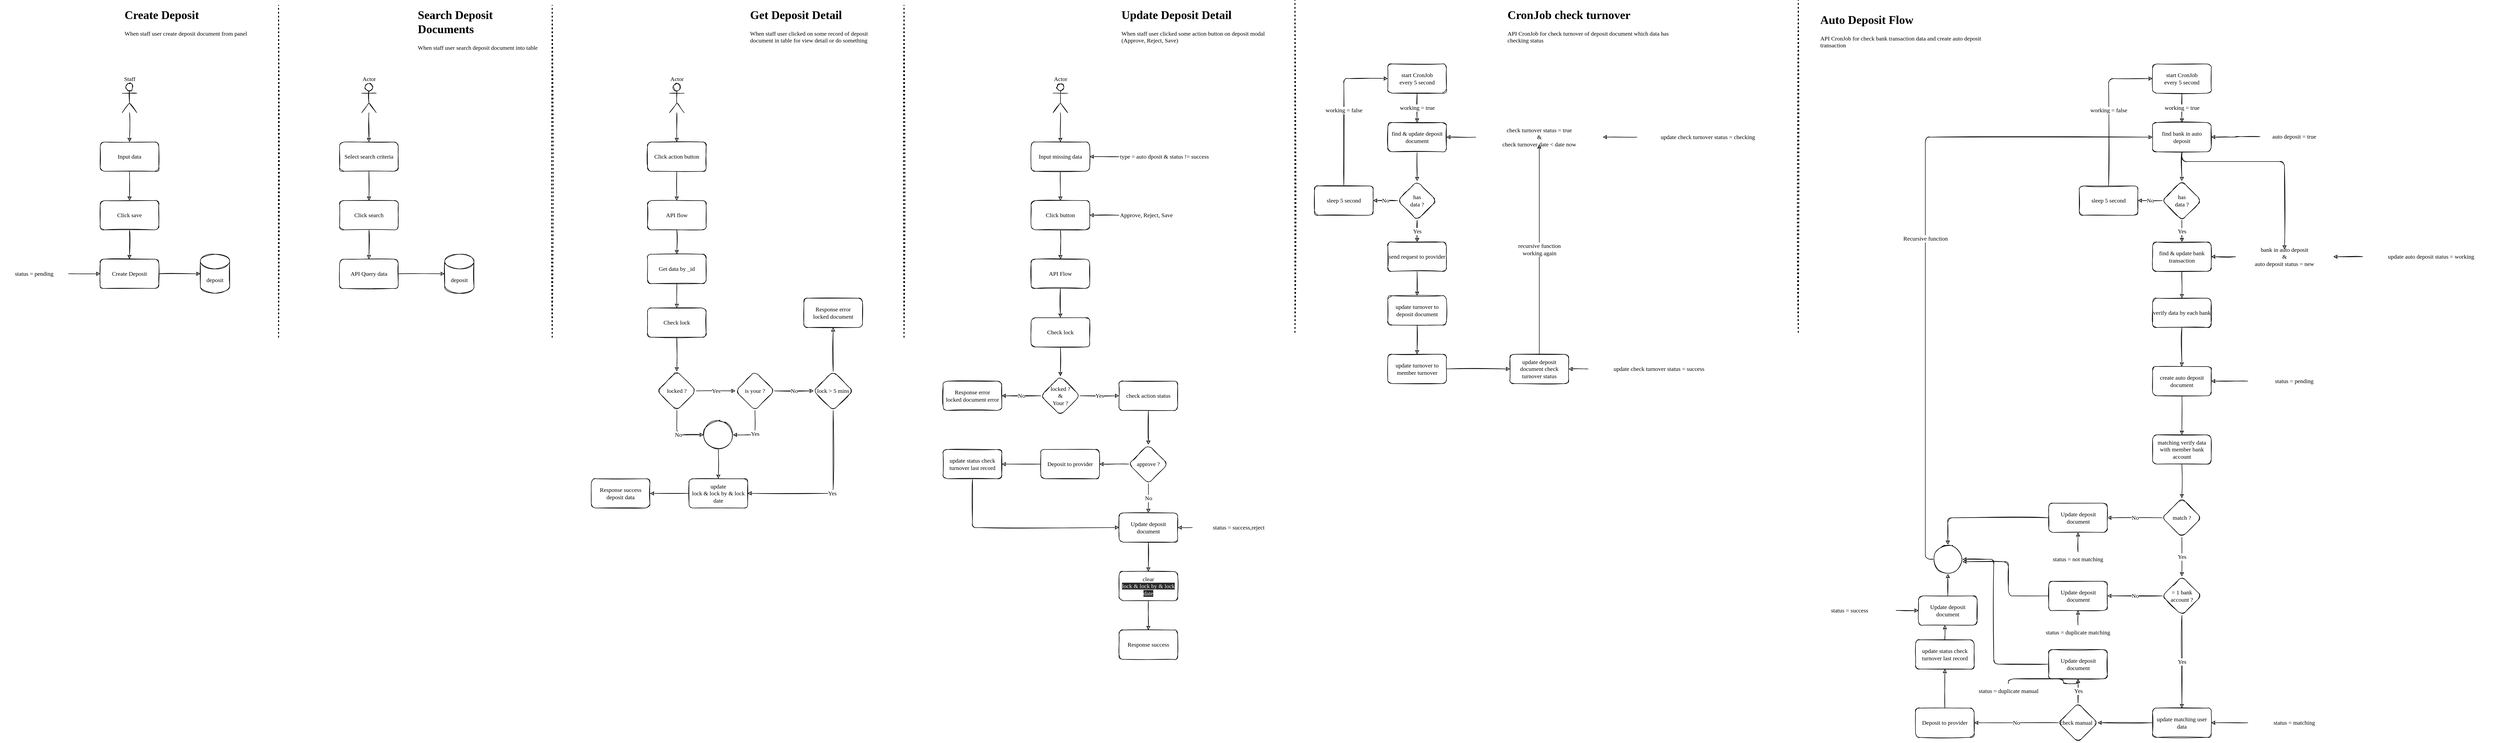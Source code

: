 <mxfile>
    <diagram id="aXpFyYvzB9Qa_a3p6hsL" name="Deposit">
        <mxGraphModel dx="920" dy="2221" grid="1" gridSize="10" guides="1" tooltips="1" connect="1" arrows="1" fold="1" page="1" pageScale="1" pageWidth="2336" pageHeight="1654" math="0" shadow="0">
            <root>
                <mxCell id="0"/>
                <mxCell id="1" parent="0"/>
                <mxCell id="14" style="edgeStyle=none;rounded=1;sketch=1;html=1;fontFamily=Fira Code;fontSource=https%3A%2F%2Ffonts.googleapis.com%2Fcss%3Ffamily%3DFira%2BCode;fontSize=12;fontColor=default;" parent="1" source="9" target="13" edge="1">
                    <mxGeometry relative="1" as="geometry"/>
                </mxCell>
                <mxCell id="9" value="Create Deposit" style="whiteSpace=wrap;html=1;verticalAlign=middle;rounded=1;sketch=1;fontSize=12;fontFamily=Fira Code;fontSource=https%3A%2F%2Ffonts.googleapis.com%2Fcss%3Ffamily%3DFira%2BCode;" parent="1" vertex="1">
                    <mxGeometry x="285" y="-1040" width="120" height="60" as="geometry"/>
                </mxCell>
                <mxCell id="13" value="deposit" style="shape=cylinder3;whiteSpace=wrap;html=1;boundedLbl=1;backgroundOutline=1;size=15;rounded=1;sketch=1;fontFamily=Fira Code;fontSource=https%3A%2F%2Ffonts.googleapis.com%2Fcss%3Ffamily%3DFira%2BCode;fontSize=12;fontColor=default;strokeColor=default;fillColor=default;" parent="1" vertex="1">
                    <mxGeometry x="490" y="-1050" width="60" height="80" as="geometry"/>
                </mxCell>
                <mxCell id="17" style="edgeStyle=none;rounded=1;sketch=1;html=1;fontFamily=Fira Code;fontSource=https%3A%2F%2Ffonts.googleapis.com%2Fcss%3Ffamily%3DFira%2BCode;fontSize=12;fontColor=default;" parent="1" source="16" target="9" edge="1">
                    <mxGeometry relative="1" as="geometry"/>
                </mxCell>
                <mxCell id="16" value="status = pending" style="text;html=1;strokeColor=none;fillColor=none;align=center;verticalAlign=middle;whiteSpace=wrap;rounded=0;sketch=1;fontFamily=Fira Code;fontSource=https%3A%2F%2Ffonts.googleapis.com%2Fcss%3Ffamily%3DFira%2BCode;fontSize=12;fontColor=default;" parent="1" vertex="1">
                    <mxGeometry x="80" y="-1025" width="140" height="30" as="geometry"/>
                </mxCell>
                <mxCell id="20" style="edgeStyle=none;rounded=1;sketch=1;html=1;fontFamily=Fira Code;fontSource=https%3A%2F%2Ffonts.googleapis.com%2Fcss%3Ffamily%3DFira%2BCode;fontSize=12;fontColor=default;" parent="1" source="19" target="9" edge="1">
                    <mxGeometry relative="1" as="geometry"/>
                </mxCell>
                <mxCell id="19" value="Click save" style="whiteSpace=wrap;html=1;verticalAlign=middle;rounded=1;sketch=1;fontSize=12;fontFamily=Fira Code;fontSource=https%3A%2F%2Ffonts.googleapis.com%2Fcss%3Ffamily%3DFira%2BCode;" parent="1" vertex="1">
                    <mxGeometry x="285" y="-1160" width="120" height="60" as="geometry"/>
                </mxCell>
                <mxCell id="22" style="edgeStyle=none;rounded=1;sketch=1;html=1;fontFamily=Fira Code;fontSource=https%3A%2F%2Ffonts.googleapis.com%2Fcss%3Ffamily%3DFira%2BCode;fontSize=12;fontColor=default;" parent="1" source="21" target="19" edge="1">
                    <mxGeometry relative="1" as="geometry"/>
                </mxCell>
                <mxCell id="21" value="Input data" style="whiteSpace=wrap;html=1;verticalAlign=middle;rounded=1;sketch=1;fontSize=12;fontFamily=Fira Code;fontSource=https%3A%2F%2Ffonts.googleapis.com%2Fcss%3Ffamily%3DFira%2BCode;" parent="1" vertex="1">
                    <mxGeometry x="285" y="-1280" width="120" height="60" as="geometry"/>
                </mxCell>
                <mxCell id="24" value="" style="edgeStyle=none;rounded=1;sketch=1;html=1;fontFamily=Fira Code;fontSource=https%3A%2F%2Ffonts.googleapis.com%2Fcss%3Ffamily%3DFira%2BCode;fontSize=12;fontColor=default;" parent="1" source="23" target="21" edge="1">
                    <mxGeometry relative="1" as="geometry"/>
                </mxCell>
                <mxCell id="23" value="Staff" style="shape=umlActor;verticalLabelPosition=top;verticalAlign=bottom;html=1;outlineConnect=0;rounded=1;sketch=1;fontFamily=Fira Code;fontSource=https%3A%2F%2Ffonts.googleapis.com%2Fcss%3Ffamily%3DFira%2BCode;fontSize=12;fontColor=default;strokeColor=default;fillColor=default;labelPosition=center;align=center;" parent="1" vertex="1">
                    <mxGeometry x="330" y="-1400" width="30" height="60" as="geometry"/>
                </mxCell>
                <mxCell id="48K4u6aNwopw94cNcizG-32" value="" style="edgeStyle=none;rounded=1;sketch=1;html=1;fontFamily=Fira Code;fontSource=https%3A%2F%2Ffonts.googleapis.com%2Fcss%3Ffamily%3DFira%2BCode;fontSize=12;fontColor=default;" parent="1" source="48K4u6aNwopw94cNcizG-25" target="48K4u6aNwopw94cNcizG-31" edge="1">
                    <mxGeometry relative="1" as="geometry"/>
                </mxCell>
                <mxCell id="48K4u6aNwopw94cNcizG-25" value="Actor" style="shape=umlActor;verticalLabelPosition=top;verticalAlign=bottom;html=1;outlineConnect=0;rounded=1;sketch=1;fontFamily=Fira Code;fontSource=https%3A%2F%2Ffonts.googleapis.com%2Fcss%3Ffamily%3DFira%2BCode;fontSize=12;fontColor=default;strokeColor=default;fillColor=default;labelPosition=center;align=center;" parent="1" vertex="1">
                    <mxGeometry x="820" y="-1400" width="30" height="60" as="geometry"/>
                </mxCell>
                <mxCell id="48K4u6aNwopw94cNcizG-27" value="" style="endArrow=none;dashed=1;html=1;dashPattern=1 3;strokeWidth=2;rounded=1;sketch=1;fontFamily=Fira Code;fontSource=https%3A%2F%2Ffonts.googleapis.com%2Fcss%3Ffamily%3DFira%2BCode;fontSize=12;fontColor=default;" parent="1" edge="1">
                    <mxGeometry width="50" height="50" relative="1" as="geometry">
                        <mxPoint x="650" y="-880" as="sourcePoint"/>
                        <mxPoint x="650" y="-1560" as="targetPoint"/>
                    </mxGeometry>
                </mxCell>
                <mxCell id="48K4u6aNwopw94cNcizG-29" value="&lt;h1&gt;Create Deposit&lt;/h1&gt;&lt;p&gt;When staff user create deposit document from panel&lt;/p&gt;" style="text;html=1;strokeColor=none;fillColor=none;spacing=5;spacingTop=-20;whiteSpace=wrap;overflow=hidden;rounded=0;sketch=1;fontFamily=Fira Code;fontSource=https%3A%2F%2Ffonts.googleapis.com%2Fcss%3Ffamily%3DFira%2BCode;fontSize=12;fontColor=default;" parent="1" vertex="1">
                    <mxGeometry x="330" y="-1560" width="280" height="120" as="geometry"/>
                </mxCell>
                <mxCell id="48K4u6aNwopw94cNcizG-30" value="&lt;h1&gt;Search Deposit Documents&lt;/h1&gt;&lt;p&gt;When staff user search deposit document into table&lt;/p&gt;" style="text;html=1;strokeColor=none;fillColor=none;spacing=5;spacingTop=-20;whiteSpace=wrap;overflow=hidden;rounded=0;sketch=1;fontFamily=Fira Code;fontSource=https%3A%2F%2Ffonts.googleapis.com%2Fcss%3Ffamily%3DFira%2BCode;fontSize=12;fontColor=default;" parent="1" vertex="1">
                    <mxGeometry x="930" y="-1560" width="280" height="120" as="geometry"/>
                </mxCell>
                <mxCell id="48K4u6aNwopw94cNcizG-34" value="" style="edgeStyle=none;rounded=1;sketch=1;html=1;fontFamily=Fira Code;fontSource=https%3A%2F%2Ffonts.googleapis.com%2Fcss%3Ffamily%3DFira%2BCode;fontSize=12;fontColor=default;" parent="1" source="48K4u6aNwopw94cNcizG-31" target="48K4u6aNwopw94cNcizG-33" edge="1">
                    <mxGeometry relative="1" as="geometry"/>
                </mxCell>
                <mxCell id="48K4u6aNwopw94cNcizG-31" value="Select search criteria" style="whiteSpace=wrap;html=1;fontFamily=Fira Code;verticalAlign=middle;rounded=1;sketch=1;fontSource=https%3A%2F%2Ffonts.googleapis.com%2Fcss%3Ffamily%3DFira%2BCode;" parent="1" vertex="1">
                    <mxGeometry x="775" y="-1280" width="120" height="60" as="geometry"/>
                </mxCell>
                <mxCell id="48K4u6aNwopw94cNcizG-36" value="" style="edgeStyle=none;rounded=1;sketch=1;html=1;fontFamily=Fira Code;fontSource=https%3A%2F%2Ffonts.googleapis.com%2Fcss%3Ffamily%3DFira%2BCode;fontSize=12;fontColor=default;" parent="1" source="48K4u6aNwopw94cNcizG-33" target="48K4u6aNwopw94cNcizG-35" edge="1">
                    <mxGeometry relative="1" as="geometry"/>
                </mxCell>
                <mxCell id="48K4u6aNwopw94cNcizG-33" value="Click search" style="whiteSpace=wrap;html=1;fontFamily=Fira Code;verticalAlign=middle;rounded=1;sketch=1;fontSource=https%3A%2F%2Ffonts.googleapis.com%2Fcss%3Ffamily%3DFira%2BCode;" parent="1" vertex="1">
                    <mxGeometry x="775" y="-1160" width="120" height="60" as="geometry"/>
                </mxCell>
                <mxCell id="48K4u6aNwopw94cNcizG-38" value="" style="edgeStyle=none;rounded=1;sketch=1;html=1;fontFamily=Fira Code;fontSource=https%3A%2F%2Ffonts.googleapis.com%2Fcss%3Ffamily%3DFira%2BCode;fontSize=12;fontColor=default;" parent="1" source="48K4u6aNwopw94cNcizG-35" target="48K4u6aNwopw94cNcizG-37" edge="1">
                    <mxGeometry relative="1" as="geometry"/>
                </mxCell>
                <mxCell id="48K4u6aNwopw94cNcizG-35" value="API Query data" style="whiteSpace=wrap;html=1;fontFamily=Fira Code;verticalAlign=middle;rounded=1;sketch=1;fontSource=https%3A%2F%2Ffonts.googleapis.com%2Fcss%3Ffamily%3DFira%2BCode;" parent="1" vertex="1">
                    <mxGeometry x="775" y="-1040" width="120" height="60" as="geometry"/>
                </mxCell>
                <mxCell id="48K4u6aNwopw94cNcizG-37" value="deposit" style="shape=cylinder3;whiteSpace=wrap;html=1;boundedLbl=1;backgroundOutline=1;size=15;rounded=1;sketch=1;fontFamily=Fira Code;fontSource=https%3A%2F%2Ffonts.googleapis.com%2Fcss%3Ffamily%3DFira%2BCode;fontSize=12;fontColor=default;strokeColor=default;fillColor=default;" parent="1" vertex="1">
                    <mxGeometry x="990" y="-1050" width="60" height="80" as="geometry"/>
                </mxCell>
                <mxCell id="48K4u6aNwopw94cNcizG-39" value="" style="endArrow=none;dashed=1;html=1;dashPattern=1 3;strokeWidth=2;rounded=1;sketch=1;fontFamily=Fira Code;fontSource=https%3A%2F%2Ffonts.googleapis.com%2Fcss%3Ffamily%3DFira%2BCode;fontSize=12;fontColor=default;" parent="1" edge="1">
                    <mxGeometry width="50" height="50" relative="1" as="geometry">
                        <mxPoint x="1210" y="-880" as="sourcePoint"/>
                        <mxPoint x="1210" y="-1560" as="targetPoint"/>
                    </mxGeometry>
                </mxCell>
                <mxCell id="48K4u6aNwopw94cNcizG-43" value="" style="edgeStyle=none;rounded=1;sketch=1;html=1;fontFamily=Fira Code;fontSource=https%3A%2F%2Ffonts.googleapis.com%2Fcss%3Ffamily%3DFira%2BCode;fontSize=12;fontColor=default;" parent="1" source="48K4u6aNwopw94cNcizG-40" target="48K4u6aNwopw94cNcizG-42" edge="1">
                    <mxGeometry relative="1" as="geometry"/>
                </mxCell>
                <mxCell id="48K4u6aNwopw94cNcizG-40" value="Actor" style="shape=umlActor;verticalLabelPosition=top;verticalAlign=bottom;html=1;outlineConnect=0;rounded=1;sketch=1;fontFamily=Fira Code;fontSource=https%3A%2F%2Ffonts.googleapis.com%2Fcss%3Ffamily%3DFira%2BCode;fontSize=12;fontColor=default;strokeColor=default;fillColor=default;labelPosition=center;align=center;" parent="1" vertex="1">
                    <mxGeometry x="1450" y="-1400" width="30" height="60" as="geometry"/>
                </mxCell>
                <mxCell id="48K4u6aNwopw94cNcizG-41" value="&lt;h1&gt;Get Deposit Detail&lt;/h1&gt;&lt;p&gt;When staff user clicked on some record of deposit document in table for view detail or do something&lt;/p&gt;" style="text;html=1;strokeColor=none;fillColor=none;spacing=5;spacingTop=-20;whiteSpace=wrap;overflow=hidden;rounded=0;sketch=1;fontFamily=Fira Code;fontSource=https%3A%2F%2Ffonts.googleapis.com%2Fcss%3Ffamily%3DFira%2BCode;fontSize=12;fontColor=default;" parent="1" vertex="1">
                    <mxGeometry x="1610" y="-1560" width="280" height="120" as="geometry"/>
                </mxCell>
                <mxCell id="48K4u6aNwopw94cNcizG-45" value="" style="edgeStyle=none;rounded=1;sketch=1;html=1;fontFamily=Fira Code;fontSource=https%3A%2F%2Ffonts.googleapis.com%2Fcss%3Ffamily%3DFira%2BCode;fontSize=12;fontColor=default;" parent="1" source="48K4u6aNwopw94cNcizG-42" target="48K4u6aNwopw94cNcizG-44" edge="1">
                    <mxGeometry relative="1" as="geometry"/>
                </mxCell>
                <mxCell id="48K4u6aNwopw94cNcizG-42" value="Click action button" style="whiteSpace=wrap;html=1;fontFamily=Fira Code;verticalAlign=middle;rounded=1;sketch=1;fontSource=https%3A%2F%2Ffonts.googleapis.com%2Fcss%3Ffamily%3DFira%2BCode;" parent="1" vertex="1">
                    <mxGeometry x="1405" y="-1280" width="120" height="60" as="geometry"/>
                </mxCell>
                <mxCell id="48K4u6aNwopw94cNcizG-64" value="" style="edgeStyle=orthogonalEdgeStyle;shape=connector;rounded=1;sketch=1;html=1;labelBackgroundColor=default;fontFamily=Fira Code;fontSource=https%3A%2F%2Ffonts.googleapis.com%2Fcss%3Ffamily%3DFira%2BCode;fontSize=12;fontColor=default;endArrow=classic;strokeColor=default;" parent="1" source="48K4u6aNwopw94cNcizG-44" target="48K4u6aNwopw94cNcizG-63" edge="1">
                    <mxGeometry relative="1" as="geometry"/>
                </mxCell>
                <mxCell id="48K4u6aNwopw94cNcizG-44" value="API flow" style="whiteSpace=wrap;html=1;fontFamily=Fira Code;verticalAlign=middle;rounded=1;sketch=1;fontSource=https%3A%2F%2Ffonts.googleapis.com%2Fcss%3Ffamily%3DFira%2BCode;" parent="1" vertex="1">
                    <mxGeometry x="1405" y="-1160" width="120" height="60" as="geometry"/>
                </mxCell>
                <mxCell id="48K4u6aNwopw94cNcizG-49" value="" style="edgeStyle=none;rounded=1;sketch=1;html=1;fontFamily=Fira Code;fontSource=https%3A%2F%2Ffonts.googleapis.com%2Fcss%3Ffamily%3DFira%2BCode;fontSize=12;fontColor=default;" parent="1" source="48K4u6aNwopw94cNcizG-46" target="48K4u6aNwopw94cNcizG-48" edge="1">
                    <mxGeometry relative="1" as="geometry"/>
                </mxCell>
                <mxCell id="48K4u6aNwopw94cNcizG-46" value="Check lock" style="whiteSpace=wrap;html=1;fontFamily=Fira Code;verticalAlign=middle;rounded=1;sketch=1;fontSource=https%3A%2F%2Ffonts.googleapis.com%2Fcss%3Ffamily%3DFira%2BCode;" parent="1" vertex="1">
                    <mxGeometry x="1405" y="-940" width="120" height="60" as="geometry"/>
                </mxCell>
                <mxCell id="48K4u6aNwopw94cNcizG-54" value="Yes" style="edgeStyle=none;rounded=1;sketch=1;html=1;fontFamily=Fira Code;fontSource=https%3A%2F%2Ffonts.googleapis.com%2Fcss%3Ffamily%3DFira%2BCode;fontSize=12;fontColor=default;" parent="1" source="48K4u6aNwopw94cNcizG-48" target="48K4u6aNwopw94cNcizG-53" edge="1">
                    <mxGeometry relative="1" as="geometry"/>
                </mxCell>
                <mxCell id="48K4u6aNwopw94cNcizG-58" value="No" style="edgeStyle=orthogonalEdgeStyle;rounded=1;sketch=1;html=1;fontFamily=Fira Code;fontSource=https%3A%2F%2Ffonts.googleapis.com%2Fcss%3Ffamily%3DFira%2BCode;fontSize=12;fontColor=default;" parent="1" source="48K4u6aNwopw94cNcizG-48" target="48K4u6aNwopw94cNcizG-61" edge="1">
                    <mxGeometry relative="1" as="geometry">
                        <mxPoint x="1465" y="-640" as="targetPoint"/>
                        <Array as="points">
                            <mxPoint x="1465" y="-680"/>
                        </Array>
                    </mxGeometry>
                </mxCell>
                <mxCell id="48K4u6aNwopw94cNcizG-48" value="locked ?" style="rhombus;whiteSpace=wrap;html=1;fontFamily=Fira Code;rounded=1;sketch=1;fontSource=https%3A%2F%2Ffonts.googleapis.com%2Fcss%3Ffamily%3DFira%2BCode;" parent="1" vertex="1">
                    <mxGeometry x="1425" y="-810" width="80" height="80" as="geometry"/>
                </mxCell>
                <mxCell id="48K4u6aNwopw94cNcizG-56" value="No" style="edgeStyle=none;rounded=1;sketch=1;html=1;fontFamily=Fira Code;fontSource=https%3A%2F%2Ffonts.googleapis.com%2Fcss%3Ffamily%3DFira%2BCode;fontSize=12;fontColor=default;" parent="1" source="48K4u6aNwopw94cNcizG-53" target="48K4u6aNwopw94cNcizG-55" edge="1">
                    <mxGeometry relative="1" as="geometry"/>
                </mxCell>
                <mxCell id="48K4u6aNwopw94cNcizG-59" value="Yes" style="edgeStyle=orthogonalEdgeStyle;rounded=1;sketch=1;html=1;fontFamily=Fira Code;fontSource=https%3A%2F%2Ffonts.googleapis.com%2Fcss%3Ffamily%3DFira%2BCode;fontSize=12;fontColor=default;" parent="1" source="48K4u6aNwopw94cNcizG-53" target="48K4u6aNwopw94cNcizG-61" edge="1">
                    <mxGeometry relative="1" as="geometry">
                        <mxPoint x="1525" y="-610" as="targetPoint"/>
                        <Array as="points">
                            <mxPoint x="1625" y="-680"/>
                        </Array>
                    </mxGeometry>
                </mxCell>
                <mxCell id="48K4u6aNwopw94cNcizG-53" value="is your ?" style="rhombus;whiteSpace=wrap;html=1;fontFamily=Fira Code;rounded=1;sketch=1;fontSource=https%3A%2F%2Ffonts.googleapis.com%2Fcss%3Ffamily%3DFira%2BCode;" parent="1" vertex="1">
                    <mxGeometry x="1585" y="-810" width="80" height="80" as="geometry"/>
                </mxCell>
                <mxCell id="48K4u6aNwopw94cNcizG-67" value="Yes" style="edgeStyle=orthogonalEdgeStyle;shape=connector;rounded=1;sketch=1;html=1;labelBackgroundColor=default;fontFamily=Fira Code;fontSource=https%3A%2F%2Ffonts.googleapis.com%2Fcss%3Ffamily%3DFira%2BCode;fontSize=12;fontColor=default;endArrow=classic;strokeColor=default;" parent="1" source="48K4u6aNwopw94cNcizG-55" target="48K4u6aNwopw94cNcizG-60" edge="1">
                    <mxGeometry relative="1" as="geometry">
                        <Array as="points">
                            <mxPoint x="1785" y="-560"/>
                        </Array>
                    </mxGeometry>
                </mxCell>
                <mxCell id="48K4u6aNwopw94cNcizG-70" value="" style="edgeStyle=orthogonalEdgeStyle;shape=connector;rounded=1;sketch=1;html=1;labelBackgroundColor=default;fontFamily=Fira Code;fontSource=https%3A%2F%2Ffonts.googleapis.com%2Fcss%3Ffamily%3DFira%2BCode;fontSize=12;fontColor=default;endArrow=classic;strokeColor=default;" parent="1" source="48K4u6aNwopw94cNcizG-55" target="48K4u6aNwopw94cNcizG-69" edge="1">
                    <mxGeometry relative="1" as="geometry"/>
                </mxCell>
                <mxCell id="48K4u6aNwopw94cNcizG-55" value="lock &amp;gt; 5 mins" style="rhombus;whiteSpace=wrap;html=1;fontFamily=Fira Code;rounded=1;sketch=1;fontSource=https%3A%2F%2Ffonts.googleapis.com%2Fcss%3Ffamily%3DFira%2BCode;" parent="1" vertex="1">
                    <mxGeometry x="1745" y="-810" width="80" height="80" as="geometry"/>
                </mxCell>
                <mxCell id="48K4u6aNwopw94cNcizG-72" value="" style="edgeStyle=orthogonalEdgeStyle;shape=connector;rounded=1;sketch=1;html=1;labelBackgroundColor=default;fontFamily=Fira Code;fontSource=https%3A%2F%2Ffonts.googleapis.com%2Fcss%3Ffamily%3DFira%2BCode;fontSize=12;fontColor=default;endArrow=classic;strokeColor=default;" parent="1" source="48K4u6aNwopw94cNcizG-60" target="48K4u6aNwopw94cNcizG-71" edge="1">
                    <mxGeometry relative="1" as="geometry"/>
                </mxCell>
                <mxCell id="48K4u6aNwopw94cNcizG-60" value="update&lt;br&gt;lock &amp;amp; lock by &amp;amp; lock date" style="whiteSpace=wrap;html=1;fontFamily=Fira Code;rounded=1;sketch=1;fontSource=https%3A%2F%2Ffonts.googleapis.com%2Fcss%3Ffamily%3DFira%2BCode;" parent="1" vertex="1">
                    <mxGeometry x="1490" y="-590" width="120" height="60" as="geometry"/>
                </mxCell>
                <mxCell id="48K4u6aNwopw94cNcizG-62" style="edgeStyle=orthogonalEdgeStyle;shape=connector;rounded=1;sketch=1;html=1;labelBackgroundColor=default;fontFamily=Fira Code;fontSource=https%3A%2F%2Ffonts.googleapis.com%2Fcss%3Ffamily%3DFira%2BCode;fontSize=12;fontColor=default;endArrow=classic;strokeColor=default;" parent="1" source="48K4u6aNwopw94cNcizG-61" target="48K4u6aNwopw94cNcizG-60" edge="1">
                    <mxGeometry relative="1" as="geometry"/>
                </mxCell>
                <mxCell id="48K4u6aNwopw94cNcizG-61" value="" style="verticalLabelPosition=bottom;verticalAlign=top;html=1;shape=mxgraph.flowchart.on-page_reference;rounded=1;sketch=1;fontFamily=Fira Code;fontSource=https%3A%2F%2Ffonts.googleapis.com%2Fcss%3Ffamily%3DFira%2BCode;fontSize=12;fontColor=default;strokeColor=default;fillColor=default;" parent="1" vertex="1">
                    <mxGeometry x="1520" y="-710" width="60" height="60" as="geometry"/>
                </mxCell>
                <mxCell id="48K4u6aNwopw94cNcizG-65" value="" style="edgeStyle=orthogonalEdgeStyle;shape=connector;rounded=1;sketch=1;html=1;labelBackgroundColor=default;fontFamily=Fira Code;fontSource=https%3A%2F%2Ffonts.googleapis.com%2Fcss%3Ffamily%3DFira%2BCode;fontSize=12;fontColor=default;endArrow=classic;strokeColor=default;" parent="1" source="48K4u6aNwopw94cNcizG-63" target="48K4u6aNwopw94cNcizG-46" edge="1">
                    <mxGeometry relative="1" as="geometry"/>
                </mxCell>
                <mxCell id="48K4u6aNwopw94cNcizG-63" value="Get data by _id" style="whiteSpace=wrap;html=1;fontFamily=Fira Code;verticalAlign=middle;rounded=1;sketch=1;fontSource=https%3A%2F%2Ffonts.googleapis.com%2Fcss%3Ffamily%3DFira%2BCode;" parent="1" vertex="1">
                    <mxGeometry x="1405" y="-1050" width="120" height="60" as="geometry"/>
                </mxCell>
                <mxCell id="48K4u6aNwopw94cNcizG-69" value="Response error&lt;br&gt;locked document" style="whiteSpace=wrap;html=1;fontFamily=Fira Code;rounded=1;sketch=1;fontSource=https%3A%2F%2Ffonts.googleapis.com%2Fcss%3Ffamily%3DFira%2BCode;" parent="1" vertex="1">
                    <mxGeometry x="1725" y="-960" width="120" height="60" as="geometry"/>
                </mxCell>
                <mxCell id="48K4u6aNwopw94cNcizG-71" value="Response success&lt;br&gt;deposit data" style="whiteSpace=wrap;html=1;fontFamily=Fira Code;rounded=1;sketch=1;fontSource=https%3A%2F%2Ffonts.googleapis.com%2Fcss%3Ffamily%3DFira%2BCode;" parent="1" vertex="1">
                    <mxGeometry x="1290" y="-590" width="120" height="60" as="geometry"/>
                </mxCell>
                <mxCell id="48K4u6aNwopw94cNcizG-73" value="" style="endArrow=none;dashed=1;html=1;dashPattern=1 3;strokeWidth=2;rounded=1;sketch=1;fontFamily=Fira Code;fontSource=https%3A%2F%2Ffonts.googleapis.com%2Fcss%3Ffamily%3DFira%2BCode;fontSize=12;fontColor=default;" parent="1" edge="1">
                    <mxGeometry width="50" height="50" relative="1" as="geometry">
                        <mxPoint x="1930" y="-880" as="sourcePoint"/>
                        <mxPoint x="1930" y="-1560" as="targetPoint"/>
                    </mxGeometry>
                </mxCell>
                <mxCell id="48K4u6aNwopw94cNcizG-74" value="&lt;h1&gt;Update Deposit Detail&lt;/h1&gt;&lt;p&gt;When staff user clicked some action button on deposit modal &lt;br&gt;(Approve, Reject, Save)&amp;nbsp;&lt;/p&gt;" style="text;html=1;strokeColor=none;fillColor=none;spacing=5;spacingTop=-20;whiteSpace=wrap;overflow=hidden;rounded=0;sketch=1;fontFamily=Fira Code;fontSource=https%3A%2F%2Ffonts.googleapis.com%2Fcss%3Ffamily%3DFira%2BCode;fontSize=12;fontColor=default;" parent="1" vertex="1">
                    <mxGeometry x="2370" y="-1560" width="320" height="120" as="geometry"/>
                </mxCell>
                <mxCell id="48K4u6aNwopw94cNcizG-75" value="" style="edgeStyle=none;rounded=1;sketch=1;html=1;fontFamily=Fira Code;fontSource=https%3A%2F%2Ffonts.googleapis.com%2Fcss%3Ffamily%3DFira%2BCode;fontSize=12;fontColor=default;" parent="1" source="48K4u6aNwopw94cNcizG-76" target="48K4u6aNwopw94cNcizG-77" edge="1">
                    <mxGeometry relative="1" as="geometry"/>
                </mxCell>
                <mxCell id="48K4u6aNwopw94cNcizG-76" value="Actor" style="shape=umlActor;verticalLabelPosition=top;verticalAlign=bottom;html=1;outlineConnect=0;rounded=1;sketch=1;fontFamily=Fira Code;fontSource=https%3A%2F%2Ffonts.googleapis.com%2Fcss%3Ffamily%3DFira%2BCode;fontSize=12;fontColor=default;strokeColor=default;fillColor=default;labelPosition=center;align=center;" parent="1" vertex="1">
                    <mxGeometry x="2235" y="-1400" width="30" height="60" as="geometry"/>
                </mxCell>
                <mxCell id="48K4u6aNwopw94cNcizG-81" value="" style="edgeStyle=orthogonalEdgeStyle;shape=connector;rounded=1;sketch=1;html=1;labelBackgroundColor=default;fontFamily=Fira Code;fontSource=https%3A%2F%2Ffonts.googleapis.com%2Fcss%3Ffamily%3DFira%2BCode;fontSize=12;fontColor=default;endArrow=classic;strokeColor=default;" parent="1" source="48K4u6aNwopw94cNcizG-77" target="48K4u6aNwopw94cNcizG-80" edge="1">
                    <mxGeometry relative="1" as="geometry"/>
                </mxCell>
                <mxCell id="48K4u6aNwopw94cNcizG-77" value="Input missing data" style="whiteSpace=wrap;html=1;fontFamily=Fira Code;verticalAlign=middle;rounded=1;sketch=1;fontSource=https%3A%2F%2Ffonts.googleapis.com%2Fcss%3Ffamily%3DFira%2BCode;" parent="1" vertex="1">
                    <mxGeometry x="2190" y="-1280" width="120" height="60" as="geometry"/>
                </mxCell>
                <mxCell id="48K4u6aNwopw94cNcizG-79" value="" style="edgeStyle=orthogonalEdgeStyle;shape=connector;rounded=1;sketch=1;html=1;labelBackgroundColor=default;fontFamily=Fira Code;fontSource=https%3A%2F%2Ffonts.googleapis.com%2Fcss%3Ffamily%3DFira%2BCode;fontSize=12;fontColor=default;endArrow=classic;strokeColor=default;" parent="1" source="48K4u6aNwopw94cNcizG-78" target="48K4u6aNwopw94cNcizG-77" edge="1">
                    <mxGeometry relative="1" as="geometry"/>
                </mxCell>
                <mxCell id="48K4u6aNwopw94cNcizG-78" value="type = auto dposit &amp;amp; status != success" style="text;html=1;strokeColor=none;fillColor=none;align=left;verticalAlign=middle;whiteSpace=wrap;rounded=0;sketch=1;fontFamily=Fira Code;fontSource=https%3A%2F%2Ffonts.googleapis.com%2Fcss%3Ffamily%3DFira%2BCode;fontSize=12;fontColor=default;" parent="1" vertex="1">
                    <mxGeometry x="2370" y="-1265" width="280" height="30" as="geometry"/>
                </mxCell>
                <mxCell id="48K4u6aNwopw94cNcizG-85" value="" style="edgeStyle=orthogonalEdgeStyle;shape=connector;rounded=1;sketch=1;html=1;labelBackgroundColor=default;fontFamily=Fira Code;fontSource=https%3A%2F%2Ffonts.googleapis.com%2Fcss%3Ffamily%3DFira%2BCode;fontSize=12;fontColor=default;endArrow=classic;strokeColor=default;" parent="1" source="48K4u6aNwopw94cNcizG-80" target="48K4u6aNwopw94cNcizG-84" edge="1">
                    <mxGeometry relative="1" as="geometry"/>
                </mxCell>
                <mxCell id="48K4u6aNwopw94cNcizG-80" value="Click button" style="whiteSpace=wrap;html=1;fontFamily=Fira Code;verticalAlign=middle;rounded=1;sketch=1;fontSource=https%3A%2F%2Ffonts.googleapis.com%2Fcss%3Ffamily%3DFira%2BCode;" parent="1" vertex="1">
                    <mxGeometry x="2190" y="-1160" width="120" height="60" as="geometry"/>
                </mxCell>
                <mxCell id="48K4u6aNwopw94cNcizG-83" style="edgeStyle=orthogonalEdgeStyle;shape=connector;rounded=1;sketch=1;html=1;labelBackgroundColor=default;fontFamily=Fira Code;fontSource=https%3A%2F%2Ffonts.googleapis.com%2Fcss%3Ffamily%3DFira%2BCode;fontSize=12;fontColor=default;endArrow=classic;strokeColor=default;" parent="1" source="48K4u6aNwopw94cNcizG-82" target="48K4u6aNwopw94cNcizG-80" edge="1">
                    <mxGeometry relative="1" as="geometry"/>
                </mxCell>
                <mxCell id="48K4u6aNwopw94cNcizG-82" value="Approve, Reject, Save" style="text;html=1;strokeColor=none;fillColor=none;align=left;verticalAlign=middle;whiteSpace=wrap;rounded=0;sketch=1;fontFamily=Fira Code;fontSource=https%3A%2F%2Ffonts.googleapis.com%2Fcss%3Ffamily%3DFira%2BCode;fontSize=12;fontColor=default;" parent="1" vertex="1">
                    <mxGeometry x="2370" y="-1145" width="160" height="30" as="geometry"/>
                </mxCell>
                <mxCell id="48K4u6aNwopw94cNcizG-87" value="" style="edgeStyle=orthogonalEdgeStyle;shape=connector;rounded=1;sketch=1;html=1;labelBackgroundColor=default;fontFamily=Fira Code;fontSource=https%3A%2F%2Ffonts.googleapis.com%2Fcss%3Ffamily%3DFira%2BCode;fontSize=12;fontColor=default;endArrow=classic;strokeColor=default;" parent="1" source="48K4u6aNwopw94cNcizG-84" target="48K4u6aNwopw94cNcizG-86" edge="1">
                    <mxGeometry relative="1" as="geometry"/>
                </mxCell>
                <mxCell id="48K4u6aNwopw94cNcizG-84" value="API Flow" style="whiteSpace=wrap;html=1;fontFamily=Fira Code;verticalAlign=middle;rounded=1;sketch=1;fontSource=https%3A%2F%2Ffonts.googleapis.com%2Fcss%3Ffamily%3DFira%2BCode;" parent="1" vertex="1">
                    <mxGeometry x="2190" y="-1040" width="120" height="60" as="geometry"/>
                </mxCell>
                <mxCell id="48K4u6aNwopw94cNcizG-89" value="" style="edgeStyle=orthogonalEdgeStyle;shape=connector;rounded=1;sketch=1;html=1;labelBackgroundColor=default;fontFamily=Fira Code;fontSource=https%3A%2F%2Ffonts.googleapis.com%2Fcss%3Ffamily%3DFira%2BCode;fontSize=12;fontColor=default;endArrow=classic;strokeColor=default;" parent="1" source="48K4u6aNwopw94cNcizG-86" target="48K4u6aNwopw94cNcizG-88" edge="1">
                    <mxGeometry relative="1" as="geometry"/>
                </mxCell>
                <mxCell id="48K4u6aNwopw94cNcizG-86" value="Check lock" style="whiteSpace=wrap;html=1;fontFamily=Fira Code;verticalAlign=middle;rounded=1;sketch=1;fontSource=https%3A%2F%2Ffonts.googleapis.com%2Fcss%3Ffamily%3DFira%2BCode;" parent="1" vertex="1">
                    <mxGeometry x="2190" y="-920" width="120" height="60" as="geometry"/>
                </mxCell>
                <mxCell id="48K4u6aNwopw94cNcizG-91" value="No" style="edgeStyle=orthogonalEdgeStyle;shape=connector;rounded=1;sketch=1;html=1;labelBackgroundColor=default;fontFamily=Fira Code;fontSource=https%3A%2F%2Ffonts.googleapis.com%2Fcss%3Ffamily%3DFira%2BCode;fontSize=12;fontColor=default;endArrow=classic;strokeColor=default;" parent="1" source="48K4u6aNwopw94cNcizG-88" target="48K4u6aNwopw94cNcizG-90" edge="1">
                    <mxGeometry relative="1" as="geometry"/>
                </mxCell>
                <mxCell id="48K4u6aNwopw94cNcizG-93" value="Yes" style="edgeStyle=orthogonalEdgeStyle;shape=connector;rounded=1;sketch=1;html=1;labelBackgroundColor=default;fontFamily=Fira Code;fontSource=https%3A%2F%2Ffonts.googleapis.com%2Fcss%3Ffamily%3DFira%2BCode;fontSize=12;fontColor=default;endArrow=classic;strokeColor=default;" parent="1" source="48K4u6aNwopw94cNcizG-88" target="48K4u6aNwopw94cNcizG-102" edge="1">
                    <mxGeometry relative="1" as="geometry">
                        <mxPoint x="2370" y="-760" as="targetPoint"/>
                    </mxGeometry>
                </mxCell>
                <mxCell id="48K4u6aNwopw94cNcizG-88" value="locked ?&lt;br&gt;&amp;amp;&lt;br&gt;Your ?" style="rhombus;whiteSpace=wrap;html=1;fontFamily=Fira Code;rounded=1;sketch=1;fontSource=https%3A%2F%2Ffonts.googleapis.com%2Fcss%3Ffamily%3DFira%2BCode;" parent="1" vertex="1">
                    <mxGeometry x="2210" y="-800" width="80" height="80" as="geometry"/>
                </mxCell>
                <mxCell id="48K4u6aNwopw94cNcizG-90" value="Response error&lt;br&gt;locked document error" style="whiteSpace=wrap;html=1;fontFamily=Fira Code;rounded=1;sketch=1;fontSource=https%3A%2F%2Ffonts.googleapis.com%2Fcss%3Ffamily%3DFira%2BCode;" parent="1" vertex="1">
                    <mxGeometry x="2010" y="-790" width="120" height="60" as="geometry"/>
                </mxCell>
                <mxCell id="48K4u6aNwopw94cNcizG-105" value="" style="edgeStyle=orthogonalEdgeStyle;shape=connector;rounded=1;sketch=1;html=1;labelBackgroundColor=default;fontFamily=Fira Code;fontSource=https%3A%2F%2Ffonts.googleapis.com%2Fcss%3Ffamily%3DFira%2BCode;fontSize=12;fontColor=default;endArrow=classic;strokeColor=default;" parent="1" source="48K4u6aNwopw94cNcizG-102" target="48K4u6aNwopw94cNcizG-104" edge="1">
                    <mxGeometry relative="1" as="geometry"/>
                </mxCell>
                <mxCell id="48K4u6aNwopw94cNcizG-102" value="check action status" style="whiteSpace=wrap;html=1;fontFamily=Fira Code;rounded=1;sketch=1;fontSource=https%3A%2F%2Ffonts.googleapis.com%2Fcss%3Ffamily%3DFira%2BCode;" parent="1" vertex="1">
                    <mxGeometry x="2370" y="-790" width="120" height="60" as="geometry"/>
                </mxCell>
                <mxCell id="48K4u6aNwopw94cNcizG-111" value="No" style="edgeStyle=orthogonalEdgeStyle;shape=connector;rounded=1;sketch=1;html=1;labelBackgroundColor=default;fontFamily=Fira Code;fontSource=https%3A%2F%2Ffonts.googleapis.com%2Fcss%3Ffamily%3DFira%2BCode;fontSize=12;fontColor=default;endArrow=classic;strokeColor=default;" parent="1" source="48K4u6aNwopw94cNcizG-104" target="48K4u6aNwopw94cNcizG-107" edge="1">
                    <mxGeometry relative="1" as="geometry"/>
                </mxCell>
                <mxCell id="48K4u6aNwopw94cNcizG-113" value="" style="edgeStyle=orthogonalEdgeStyle;shape=connector;rounded=1;sketch=1;html=1;labelBackgroundColor=default;fontFamily=Fira Code;fontSource=https%3A%2F%2Ffonts.googleapis.com%2Fcss%3Ffamily%3DFira%2BCode;fontSize=12;fontColor=default;endArrow=classic;strokeColor=default;" parent="1" source="48K4u6aNwopw94cNcizG-104" target="48K4u6aNwopw94cNcizG-112" edge="1">
                    <mxGeometry relative="1" as="geometry"/>
                </mxCell>
                <mxCell id="48K4u6aNwopw94cNcizG-104" value="approve ?" style="rhombus;whiteSpace=wrap;html=1;fontFamily=Fira Code;rounded=1;sketch=1;fontSource=https%3A%2F%2Ffonts.googleapis.com%2Fcss%3Ffamily%3DFira%2BCode;" parent="1" vertex="1">
                    <mxGeometry x="2390" y="-660" width="80" height="80" as="geometry"/>
                </mxCell>
                <mxCell id="48K4u6aNwopw94cNcizG-106" value="" style="edgeStyle=orthogonalEdgeStyle;shape=connector;rounded=1;sketch=1;html=1;labelBackgroundColor=default;fontFamily=Fira Code;fontSource=https%3A%2F%2Ffonts.googleapis.com%2Fcss%3Ffamily%3DFira%2BCode;fontSize=12;fontColor=default;endArrow=classic;strokeColor=default;" parent="1" source="48K4u6aNwopw94cNcizG-107" target="48K4u6aNwopw94cNcizG-110" edge="1">
                    <mxGeometry relative="1" as="geometry"/>
                </mxCell>
                <mxCell id="48K4u6aNwopw94cNcizG-107" value="Update deposit document" style="whiteSpace=wrap;html=1;fontFamily=Fira Code;rounded=1;sketch=1;fontSource=https%3A%2F%2Ffonts.googleapis.com%2Fcss%3Ffamily%3DFira%2BCode;" parent="1" vertex="1">
                    <mxGeometry x="2370" y="-520" width="120" height="60" as="geometry"/>
                </mxCell>
                <mxCell id="48K4u6aNwopw94cNcizG-108" value="Response success" style="whiteSpace=wrap;html=1;fontFamily=Fira Code;rounded=1;sketch=1;fontSource=https%3A%2F%2Ffonts.googleapis.com%2Fcss%3Ffamily%3DFira%2BCode;" parent="1" vertex="1">
                    <mxGeometry x="2370" y="-280" width="120" height="60" as="geometry"/>
                </mxCell>
                <mxCell id="48K4u6aNwopw94cNcizG-109" value="" style="edgeStyle=orthogonalEdgeStyle;shape=connector;rounded=1;sketch=1;html=1;labelBackgroundColor=default;fontFamily=Fira Code;fontSource=https%3A%2F%2Ffonts.googleapis.com%2Fcss%3Ffamily%3DFira%2BCode;fontSize=12;fontColor=default;endArrow=classic;strokeColor=default;" parent="1" source="48K4u6aNwopw94cNcizG-110" target="48K4u6aNwopw94cNcizG-108" edge="1">
                    <mxGeometry relative="1" as="geometry"/>
                </mxCell>
                <mxCell id="48K4u6aNwopw94cNcizG-110" value="&lt;font face=&quot;fira code&quot;&gt;clear&lt;/font&gt;&lt;br style=&quot;color: rgb(240 , 240 , 240) ; font-family: &amp;#34;fira code&amp;#34; ; font-size: 12px ; font-style: normal ; font-weight: 400 ; letter-spacing: normal ; text-align: center ; text-indent: 0px ; text-transform: none ; word-spacing: 0px ; background-color: rgb(42 , 42 , 42)&quot;&gt;&lt;span style=&quot;color: rgb(240 , 240 , 240) ; font-family: &amp;#34;fira code&amp;#34; ; font-size: 12px ; font-style: normal ; font-weight: 400 ; letter-spacing: normal ; text-align: center ; text-indent: 0px ; text-transform: none ; word-spacing: 0px ; background-color: rgb(42 , 42 , 42) ; display: inline ; float: none&quot;&gt;lock &amp;amp; lock by &amp;amp; lock date&lt;/span&gt;" style="whiteSpace=wrap;html=1;fontFamily=Fira Code;rounded=1;sketch=1;fontSource=https%3A%2F%2Ffonts.googleapis.com%2Fcss%3Ffamily%3DFira%2BCode;" parent="1" vertex="1">
                    <mxGeometry x="2370" y="-400" width="120" height="60" as="geometry"/>
                </mxCell>
                <mxCell id="48K4u6aNwopw94cNcizG-115" value="" style="edgeStyle=orthogonalEdgeStyle;shape=connector;rounded=1;sketch=1;html=1;labelBackgroundColor=default;fontFamily=Fira Code;fontSource=https%3A%2F%2Ffonts.googleapis.com%2Fcss%3Ffamily%3DFira%2BCode;fontSize=12;fontColor=default;endArrow=classic;strokeColor=default;" parent="1" source="48K4u6aNwopw94cNcizG-112" target="48K4u6aNwopw94cNcizG-114" edge="1">
                    <mxGeometry relative="1" as="geometry"/>
                </mxCell>
                <mxCell id="48K4u6aNwopw94cNcizG-112" value="Deposit to provider" style="whiteSpace=wrap;html=1;fontFamily=Fira Code;rounded=1;sketch=1;fontSource=https%3A%2F%2Ffonts.googleapis.com%2Fcss%3Ffamily%3DFira%2BCode;" parent="1" vertex="1">
                    <mxGeometry x="2210" y="-650" width="120" height="60" as="geometry"/>
                </mxCell>
                <mxCell id="48K4u6aNwopw94cNcizG-116" style="edgeStyle=orthogonalEdgeStyle;shape=connector;rounded=1;sketch=1;html=1;labelBackgroundColor=default;fontFamily=Fira Code;fontSource=https%3A%2F%2Ffonts.googleapis.com%2Fcss%3Ffamily%3DFira%2BCode;fontSize=12;fontColor=default;endArrow=classic;strokeColor=default;" parent="1" source="48K4u6aNwopw94cNcizG-114" target="48K4u6aNwopw94cNcizG-107" edge="1">
                    <mxGeometry relative="1" as="geometry">
                        <Array as="points">
                            <mxPoint x="2070" y="-490"/>
                        </Array>
                    </mxGeometry>
                </mxCell>
                <mxCell id="48K4u6aNwopw94cNcizG-114" value="update status check turnover last record" style="whiteSpace=wrap;html=1;fontFamily=Fira Code;rounded=1;sketch=1;fontSource=https%3A%2F%2Ffonts.googleapis.com%2Fcss%3Ffamily%3DFira%2BCode;" parent="1" vertex="1">
                    <mxGeometry x="2010" y="-650" width="120" height="60" as="geometry"/>
                </mxCell>
                <mxCell id="48K4u6aNwopw94cNcizG-118" value="" style="endArrow=none;dashed=1;html=1;dashPattern=1 3;strokeWidth=2;rounded=1;sketch=1;fontFamily=Fira Code;fontSource=https%3A%2F%2Ffonts.googleapis.com%2Fcss%3Ffamily%3DFira%2BCode;fontSize=12;fontColor=default;" parent="1" edge="1">
                    <mxGeometry width="50" height="50" relative="1" as="geometry">
                        <mxPoint x="2730" y="-890" as="sourcePoint"/>
                        <mxPoint x="2730" y="-1570" as="targetPoint"/>
                    </mxGeometry>
                </mxCell>
                <mxCell id="48K4u6aNwopw94cNcizG-119" value="&lt;h1&gt;CronJob check turnover&lt;/h1&gt;&lt;p&gt;API CronJob for check turnover of deposit document which data has checking status&amp;nbsp;&lt;/p&gt;" style="text;html=1;strokeColor=none;fillColor=none;spacing=5;spacingTop=-20;whiteSpace=wrap;overflow=hidden;rounded=0;sketch=1;fontFamily=Fira Code;fontSource=https%3A%2F%2Ffonts.googleapis.com%2Fcss%3Ffamily%3DFira%2BCode;fontSize=12;fontColor=default;" parent="1" vertex="1">
                    <mxGeometry x="3160" y="-1560" width="350" height="120" as="geometry"/>
                </mxCell>
                <mxCell id="48K4u6aNwopw94cNcizG-123" value="working = true" style="edgeStyle=orthogonalEdgeStyle;shape=connector;rounded=1;sketch=1;html=1;labelBackgroundColor=default;fontFamily=Fira Code;fontSource=https%3A%2F%2Ffonts.googleapis.com%2Fcss%3Ffamily%3DFira%2BCode;fontSize=12;fontColor=default;endArrow=classic;strokeColor=default;" parent="1" source="48K4u6aNwopw94cNcizG-121" target="48K4u6aNwopw94cNcizG-122" edge="1">
                    <mxGeometry relative="1" as="geometry"/>
                </mxCell>
                <mxCell id="48K4u6aNwopw94cNcizG-121" value="start CronJob&lt;br&gt;every 5 second" style="rounded=1;whiteSpace=wrap;html=1;sketch=1;fontFamily=Fira Code;fontSource=https%3A%2F%2Ffonts.googleapis.com%2Fcss%3Ffamily%3DFira%2BCode;fontSize=12;fontColor=default;strokeColor=default;fillColor=default;" parent="1" vertex="1">
                    <mxGeometry x="2920" y="-1440" width="120" height="60" as="geometry"/>
                </mxCell>
                <mxCell id="48K4u6aNwopw94cNcizG-129" value="" style="edgeStyle=orthogonalEdgeStyle;shape=connector;rounded=1;sketch=1;html=1;labelBackgroundColor=default;fontFamily=Fira Code;fontSource=https%3A%2F%2Ffonts.googleapis.com%2Fcss%3Ffamily%3DFira%2BCode;fontSize=12;fontColor=default;endArrow=classic;strokeColor=default;" parent="1" source="48K4u6aNwopw94cNcizG-122" target="48K4u6aNwopw94cNcizG-128" edge="1">
                    <mxGeometry relative="1" as="geometry"/>
                </mxCell>
                <mxCell id="48K4u6aNwopw94cNcizG-122" value="find &amp;amp; update deposit document" style="rounded=1;whiteSpace=wrap;html=1;sketch=1;fontFamily=Fira Code;fontSource=https%3A%2F%2Ffonts.googleapis.com%2Fcss%3Ffamily%3DFira%2BCode;fontSize=12;fontColor=default;strokeColor=default;fillColor=default;" parent="1" vertex="1">
                    <mxGeometry x="2920" y="-1320" width="120" height="60" as="geometry"/>
                </mxCell>
                <mxCell id="48K4u6aNwopw94cNcizG-125" value="" style="edgeStyle=orthogonalEdgeStyle;shape=connector;rounded=1;sketch=1;html=1;labelBackgroundColor=default;fontFamily=Fira Code;fontSource=https%3A%2F%2Ffonts.googleapis.com%2Fcss%3Ffamily%3DFira%2BCode;fontSize=12;fontColor=default;endArrow=classic;strokeColor=default;" parent="1" source="48K4u6aNwopw94cNcizG-124" target="48K4u6aNwopw94cNcizG-122" edge="1">
                    <mxGeometry relative="1" as="geometry"/>
                </mxCell>
                <mxCell id="48K4u6aNwopw94cNcizG-124" value="check turnover status = true &lt;br&gt;&amp;amp; &lt;br&gt;&lt;div&gt;&lt;span&gt;check turnover date &amp;lt; date now&lt;/span&gt;&lt;/div&gt;" style="text;html=1;strokeColor=none;fillColor=none;align=center;verticalAlign=middle;whiteSpace=wrap;rounded=0;sketch=1;fontFamily=Fira Code;fontSource=https%3A%2F%2Ffonts.googleapis.com%2Fcss%3Ffamily%3DFira%2BCode;fontSize=12;fontColor=default;" parent="1" vertex="1">
                    <mxGeometry x="3100" y="-1305" width="260" height="30" as="geometry"/>
                </mxCell>
                <mxCell id="48K4u6aNwopw94cNcizG-133" value="Yes" style="edgeStyle=orthogonalEdgeStyle;shape=connector;rounded=1;sketch=1;html=1;labelBackgroundColor=default;fontFamily=Fira Code;fontSource=https%3A%2F%2Ffonts.googleapis.com%2Fcss%3Ffamily%3DFira%2BCode;fontSize=12;fontColor=default;endArrow=classic;strokeColor=default;" parent="1" source="48K4u6aNwopw94cNcizG-128" target="48K4u6aNwopw94cNcizG-132" edge="1">
                    <mxGeometry relative="1" as="geometry"/>
                </mxCell>
                <mxCell id="48K4u6aNwopw94cNcizG-135" value="No" style="edgeStyle=orthogonalEdgeStyle;shape=connector;rounded=1;sketch=1;html=1;labelBackgroundColor=default;fontFamily=Fira Code;fontSource=https%3A%2F%2Ffonts.googleapis.com%2Fcss%3Ffamily%3DFira%2BCode;fontSize=12;fontColor=default;endArrow=classic;strokeColor=default;" parent="1" source="48K4u6aNwopw94cNcizG-128" target="48K4u6aNwopw94cNcizG-134" edge="1">
                    <mxGeometry relative="1" as="geometry"/>
                </mxCell>
                <mxCell id="48K4u6aNwopw94cNcizG-128" value="has&lt;br&gt;data ?" style="rhombus;whiteSpace=wrap;html=1;fontFamily=Fira Code;rounded=1;sketch=1;fontSource=https%3A%2F%2Ffonts.googleapis.com%2Fcss%3Ffamily%3DFira%2BCode;" parent="1" vertex="1">
                    <mxGeometry x="2940" y="-1200" width="80" height="80" as="geometry"/>
                </mxCell>
                <mxCell id="48K4u6aNwopw94cNcizG-131" value="" style="edgeStyle=orthogonalEdgeStyle;shape=connector;rounded=1;sketch=1;html=1;labelBackgroundColor=default;fontFamily=Fira Code;fontSource=https%3A%2F%2Ffonts.googleapis.com%2Fcss%3Ffamily%3DFira%2BCode;fontSize=12;fontColor=default;endArrow=classic;strokeColor=default;" parent="1" source="48K4u6aNwopw94cNcizG-130" target="48K4u6aNwopw94cNcizG-124" edge="1">
                    <mxGeometry relative="1" as="geometry"/>
                </mxCell>
                <mxCell id="48K4u6aNwopw94cNcizG-130" value="update check turnover status = checking" style="text;html=1;strokeColor=none;fillColor=none;align=center;verticalAlign=middle;whiteSpace=wrap;rounded=0;sketch=1;fontFamily=Fira Code;fontSource=https%3A%2F%2Ffonts.googleapis.com%2Fcss%3Ffamily%3DFira%2BCode;fontSize=12;fontColor=default;" parent="1" vertex="1">
                    <mxGeometry x="3430" y="-1305" width="290" height="30" as="geometry"/>
                </mxCell>
                <mxCell id="48K4u6aNwopw94cNcizG-139" value="" style="edgeStyle=orthogonalEdgeStyle;shape=connector;rounded=1;sketch=1;html=1;labelBackgroundColor=default;fontFamily=Fira Code;fontSource=https%3A%2F%2Ffonts.googleapis.com%2Fcss%3Ffamily%3DFira%2BCode;fontSize=12;fontColor=default;endArrow=classic;strokeColor=default;" parent="1" source="48K4u6aNwopw94cNcizG-132" target="48K4u6aNwopw94cNcizG-138" edge="1">
                    <mxGeometry relative="1" as="geometry"/>
                </mxCell>
                <mxCell id="48K4u6aNwopw94cNcizG-132" value="send request to provider" style="whiteSpace=wrap;html=1;fontFamily=Fira Code;rounded=1;sketch=1;fontSource=https%3A%2F%2Ffonts.googleapis.com%2Fcss%3Ffamily%3DFira%2BCode;" parent="1" vertex="1">
                    <mxGeometry x="2920" y="-1075" width="120" height="60" as="geometry"/>
                </mxCell>
                <mxCell id="48K4u6aNwopw94cNcizG-137" value="working = false" style="edgeStyle=orthogonalEdgeStyle;shape=connector;rounded=1;sketch=1;html=1;labelBackgroundColor=default;fontFamily=Fira Code;fontSource=https%3A%2F%2Ffonts.googleapis.com%2Fcss%3Ffamily%3DFira%2BCode;fontSize=12;fontColor=default;endArrow=classic;strokeColor=default;" parent="1" source="48K4u6aNwopw94cNcizG-134" target="48K4u6aNwopw94cNcizG-121" edge="1">
                    <mxGeometry relative="1" as="geometry">
                        <Array as="points">
                            <mxPoint x="2830" y="-1410"/>
                        </Array>
                    </mxGeometry>
                </mxCell>
                <mxCell id="48K4u6aNwopw94cNcizG-134" value="sleep 5 second" style="whiteSpace=wrap;html=1;fontFamily=Fira Code;rounded=1;sketch=1;fontSource=https%3A%2F%2Ffonts.googleapis.com%2Fcss%3Ffamily%3DFira%2BCode;" parent="1" vertex="1">
                    <mxGeometry x="2770" y="-1190" width="120" height="60" as="geometry"/>
                </mxCell>
                <mxCell id="48K4u6aNwopw94cNcizG-141" value="" style="edgeStyle=orthogonalEdgeStyle;shape=connector;rounded=1;sketch=1;html=1;labelBackgroundColor=default;fontFamily=Fira Code;fontSource=https%3A%2F%2Ffonts.googleapis.com%2Fcss%3Ffamily%3DFira%2BCode;fontSize=12;fontColor=default;endArrow=classic;strokeColor=default;" parent="1" source="48K4u6aNwopw94cNcizG-138" target="48K4u6aNwopw94cNcizG-140" edge="1">
                    <mxGeometry relative="1" as="geometry"/>
                </mxCell>
                <mxCell id="48K4u6aNwopw94cNcizG-138" value="update turnover to deposit document" style="whiteSpace=wrap;html=1;fontFamily=Fira Code;rounded=1;sketch=1;fontSource=https%3A%2F%2Ffonts.googleapis.com%2Fcss%3Ffamily%3DFira%2BCode;" parent="1" vertex="1">
                    <mxGeometry x="2920" y="-965" width="120" height="60" as="geometry"/>
                </mxCell>
                <mxCell id="48K4u6aNwopw94cNcizG-143" value="" style="edgeStyle=orthogonalEdgeStyle;shape=connector;rounded=1;sketch=1;html=1;labelBackgroundColor=default;fontFamily=Fira Code;fontSource=https%3A%2F%2Ffonts.googleapis.com%2Fcss%3Ffamily%3DFira%2BCode;fontSize=12;fontColor=default;endArrow=classic;strokeColor=default;" parent="1" source="48K4u6aNwopw94cNcizG-140" target="48K4u6aNwopw94cNcizG-142" edge="1">
                    <mxGeometry relative="1" as="geometry"/>
                </mxCell>
                <mxCell id="48K4u6aNwopw94cNcizG-140" value="update turnover to member turnover" style="whiteSpace=wrap;html=1;fontFamily=Fira Code;rounded=1;sketch=1;fontSource=https%3A%2F%2Ffonts.googleapis.com%2Fcss%3Ffamily%3DFira%2BCode;" parent="1" vertex="1">
                    <mxGeometry x="2920" y="-845" width="120" height="60" as="geometry"/>
                </mxCell>
                <mxCell id="48K4u6aNwopw94cNcizG-146" value="recursive function&lt;br&gt;working again" style="edgeStyle=orthogonalEdgeStyle;shape=connector;rounded=1;sketch=1;html=1;labelBackgroundColor=default;fontFamily=Fira Code;fontSource=https%3A%2F%2Ffonts.googleapis.com%2Fcss%3Ffamily%3DFira%2BCode;fontSize=12;fontColor=default;endArrow=classic;strokeColor=default;" parent="1" source="48K4u6aNwopw94cNcizG-142" target="48K4u6aNwopw94cNcizG-124" edge="1">
                    <mxGeometry relative="1" as="geometry">
                        <mxPoint x="3180" y="-1260.0" as="targetPoint"/>
                    </mxGeometry>
                </mxCell>
                <mxCell id="48K4u6aNwopw94cNcizG-142" value="update deposit document check turnover status" style="whiteSpace=wrap;html=1;fontFamily=Fira Code;rounded=1;sketch=1;fontSource=https%3A%2F%2Ffonts.googleapis.com%2Fcss%3Ffamily%3DFira%2BCode;" parent="1" vertex="1">
                    <mxGeometry x="3170" y="-845" width="120" height="60" as="geometry"/>
                </mxCell>
                <mxCell id="48K4u6aNwopw94cNcizG-145" value="" style="edgeStyle=orthogonalEdgeStyle;shape=connector;rounded=1;sketch=1;html=1;labelBackgroundColor=default;fontFamily=Fira Code;fontSource=https%3A%2F%2Ffonts.googleapis.com%2Fcss%3Ffamily%3DFira%2BCode;fontSize=12;fontColor=default;endArrow=classic;strokeColor=default;" parent="1" source="48K4u6aNwopw94cNcizG-144" target="48K4u6aNwopw94cNcizG-142" edge="1">
                    <mxGeometry relative="1" as="geometry"/>
                </mxCell>
                <mxCell id="48K4u6aNwopw94cNcizG-144" value="update check turnover status = success" style="text;html=1;strokeColor=none;fillColor=none;align=center;verticalAlign=middle;whiteSpace=wrap;rounded=0;sketch=1;fontFamily=Fira Code;fontSource=https%3A%2F%2Ffonts.googleapis.com%2Fcss%3Ffamily%3DFira%2BCode;fontSize=12;fontColor=default;" parent="1" vertex="1">
                    <mxGeometry x="3330" y="-830" width="290" height="30" as="geometry"/>
                </mxCell>
                <mxCell id="KGCw-zE78uCEMOBGUyC1-24" value="" style="endArrow=none;dashed=1;html=1;dashPattern=1 3;strokeWidth=2;rounded=1;sketch=1;fontFamily=Fira Code;fontSource=https%3A%2F%2Ffonts.googleapis.com%2Fcss%3Ffamily%3DFira%2BCode;fontSize=12;fontColor=default;" parent="1" edge="1">
                    <mxGeometry width="50" height="50" relative="1" as="geometry">
                        <mxPoint x="3760" y="-890" as="sourcePoint"/>
                        <mxPoint x="3760" y="-1570" as="targetPoint"/>
                    </mxGeometry>
                </mxCell>
                <mxCell id="KGCw-zE78uCEMOBGUyC1-25" value="&lt;h1&gt;Auto Deposit Flow&lt;/h1&gt;&lt;p&gt;API CronJob for check bank transaction data and create auto deposit transaction&amp;nbsp;&lt;/p&gt;" style="text;html=1;strokeColor=none;fillColor=none;spacing=5;spacingTop=-20;whiteSpace=wrap;overflow=hidden;rounded=0;sketch=1;fontFamily=Fira Code;fontSource=https%3A%2F%2Ffonts.googleapis.com%2Fcss%3Ffamily%3DFira%2BCode;fontSize=12;fontColor=default;" parent="1" vertex="1">
                    <mxGeometry x="3800" y="-1550" width="350" height="100" as="geometry"/>
                </mxCell>
                <mxCell id="KGCw-zE78uCEMOBGUyC1-26" value="working = true" style="edgeStyle=orthogonalEdgeStyle;shape=connector;rounded=1;sketch=1;html=1;labelBackgroundColor=default;fontFamily=Fira Code;fontSource=https%3A%2F%2Ffonts.googleapis.com%2Fcss%3Ffamily%3DFira%2BCode;fontSize=12;fontColor=default;endArrow=classic;strokeColor=default;" parent="1" source="KGCw-zE78uCEMOBGUyC1-27" target="KGCw-zE78uCEMOBGUyC1-29" edge="1">
                    <mxGeometry relative="1" as="geometry"/>
                </mxCell>
                <mxCell id="KGCw-zE78uCEMOBGUyC1-27" value="start CronJob&lt;br&gt;every 5 second" style="rounded=1;whiteSpace=wrap;html=1;sketch=1;fontFamily=Fira Code;fontSource=https%3A%2F%2Ffonts.googleapis.com%2Fcss%3Ffamily%3DFira%2BCode;fontSize=12;fontColor=default;strokeColor=default;fillColor=default;" parent="1" vertex="1">
                    <mxGeometry x="4485" y="-1440" width="120" height="60" as="geometry"/>
                </mxCell>
                <mxCell id="KGCw-zE78uCEMOBGUyC1-28" value="" style="edgeStyle=orthogonalEdgeStyle;shape=connector;rounded=1;sketch=1;html=1;labelBackgroundColor=default;fontFamily=Fira Code;fontSource=https%3A%2F%2Ffonts.googleapis.com%2Fcss%3Ffamily%3DFira%2BCode;fontSize=12;fontColor=default;endArrow=classic;strokeColor=default;" parent="1" source="KGCw-zE78uCEMOBGUyC1-29" target="KGCw-zE78uCEMOBGUyC1-31" edge="1">
                    <mxGeometry relative="1" as="geometry"/>
                </mxCell>
                <mxCell id="KGCw-zE78uCEMOBGUyC1-39" style="edgeStyle=orthogonalEdgeStyle;shape=connector;rounded=1;sketch=1;html=1;labelBackgroundColor=default;fontFamily=Fira Code;fontSource=https%3A%2F%2Ffonts.googleapis.com%2Fcss%3Ffamily%3DFira%2BCode;fontSize=12;fontColor=default;endArrow=classic;strokeColor=default;verticalAlign=top;horizontal=1;" parent="1" source="KGCw-zE78uCEMOBGUyC1-29" target="KGCw-zE78uCEMOBGUyC1-38" edge="1">
                    <mxGeometry relative="1" as="geometry">
                        <Array as="points">
                            <mxPoint x="4545" y="-1240"/>
                            <mxPoint x="4755" y="-1240"/>
                        </Array>
                    </mxGeometry>
                </mxCell>
                <mxCell id="KGCw-zE78uCEMOBGUyC1-29" value="find bank in auto deposit" style="rounded=1;whiteSpace=wrap;html=1;sketch=1;fontFamily=Fira Code;fontSource=https%3A%2F%2Ffonts.googleapis.com%2Fcss%3Ffamily%3DFira%2BCode;fontSize=12;fontColor=default;strokeColor=default;fillColor=default;" parent="1" vertex="1">
                    <mxGeometry x="4485" y="-1320" width="120" height="60" as="geometry"/>
                </mxCell>
                <mxCell id="KGCw-zE78uCEMOBGUyC1-30" value="Yes" style="edgeStyle=orthogonalEdgeStyle;shape=connector;rounded=1;sketch=1;html=1;labelBackgroundColor=default;fontFamily=Fira Code;fontSource=https%3A%2F%2Ffonts.googleapis.com%2Fcss%3Ffamily%3DFira%2BCode;fontSize=12;fontColor=default;endArrow=classic;strokeColor=default;" parent="1" source="KGCw-zE78uCEMOBGUyC1-31" target="KGCw-zE78uCEMOBGUyC1-37" edge="1">
                    <mxGeometry relative="1" as="geometry">
                        <mxPoint x="4545" y="-1075.0" as="targetPoint"/>
                    </mxGeometry>
                </mxCell>
                <mxCell id="KGCw-zE78uCEMOBGUyC1-34" value="No" style="edgeStyle=orthogonalEdgeStyle;shape=connector;rounded=1;sketch=1;html=1;labelBackgroundColor=default;fontFamily=Fira Code;fontSource=https%3A%2F%2Ffonts.googleapis.com%2Fcss%3Ffamily%3DFira%2BCode;fontSize=12;fontColor=default;endArrow=classic;strokeColor=default;" parent="1" source="KGCw-zE78uCEMOBGUyC1-31" target="KGCw-zE78uCEMOBGUyC1-33" edge="1">
                    <mxGeometry relative="1" as="geometry"/>
                </mxCell>
                <mxCell id="KGCw-zE78uCEMOBGUyC1-31" value="has&lt;br&gt;data ?" style="rhombus;whiteSpace=wrap;html=1;fontFamily=Fira Code;rounded=1;sketch=1;fontSource=https%3A%2F%2Ffonts.googleapis.com%2Fcss%3Ffamily%3DFira%2BCode;" parent="1" vertex="1">
                    <mxGeometry x="4505" y="-1200" width="80" height="80" as="geometry"/>
                </mxCell>
                <mxCell id="KGCw-zE78uCEMOBGUyC1-32" value="working = false" style="edgeStyle=orthogonalEdgeStyle;shape=connector;rounded=1;sketch=1;html=1;labelBackgroundColor=default;fontFamily=Fira Code;fontSource=https%3A%2F%2Ffonts.googleapis.com%2Fcss%3Ffamily%3DFira%2BCode;fontSize=12;fontColor=default;endArrow=classic;strokeColor=default;" parent="1" source="KGCw-zE78uCEMOBGUyC1-33" target="KGCw-zE78uCEMOBGUyC1-27" edge="1">
                    <mxGeometry relative="1" as="geometry">
                        <Array as="points">
                            <mxPoint x="4395" y="-1410"/>
                        </Array>
                    </mxGeometry>
                </mxCell>
                <mxCell id="KGCw-zE78uCEMOBGUyC1-33" value="sleep 5 second" style="whiteSpace=wrap;html=1;fontFamily=Fira Code;rounded=1;sketch=1;fontSource=https%3A%2F%2Ffonts.googleapis.com%2Fcss%3Ffamily%3DFira%2BCode;" parent="1" vertex="1">
                    <mxGeometry x="4335" y="-1190" width="120" height="60" as="geometry"/>
                </mxCell>
                <mxCell id="KGCw-zE78uCEMOBGUyC1-36" value="" style="edgeStyle=orthogonalEdgeStyle;shape=connector;rounded=1;sketch=1;html=1;labelBackgroundColor=default;fontFamily=Fira Code;fontSource=https%3A%2F%2Ffonts.googleapis.com%2Fcss%3Ffamily%3DFira%2BCode;fontSize=12;fontColor=default;endArrow=classic;strokeColor=default;" parent="1" source="KGCw-zE78uCEMOBGUyC1-35" target="KGCw-zE78uCEMOBGUyC1-29" edge="1">
                    <mxGeometry relative="1" as="geometry"/>
                </mxCell>
                <mxCell id="KGCw-zE78uCEMOBGUyC1-35" value="auto deposit = true" style="text;html=1;strokeColor=none;fillColor=none;align=center;verticalAlign=middle;whiteSpace=wrap;rounded=0;sketch=1;fontFamily=Fira Code;fontSource=https%3A%2F%2Ffonts.googleapis.com%2Fcss%3Ffamily%3DFira%2BCode;fontSize=12;fontColor=default;" parent="1" vertex="1">
                    <mxGeometry x="4705" y="-1306" width="140" height="30" as="geometry"/>
                </mxCell>
                <mxCell id="KGCw-zE78uCEMOBGUyC1-45" value="" style="edgeStyle=orthogonalEdgeStyle;shape=connector;rounded=1;sketch=1;html=1;labelBackgroundColor=default;fontFamily=Fira Code;fontSource=https%3A%2F%2Ffonts.googleapis.com%2Fcss%3Ffamily%3DFira%2BCode;fontSize=12;fontColor=default;endArrow=classic;strokeColor=default;" parent="1" source="KGCw-zE78uCEMOBGUyC1-37" target="KGCw-zE78uCEMOBGUyC1-44" edge="1">
                    <mxGeometry relative="1" as="geometry"/>
                </mxCell>
                <mxCell id="KGCw-zE78uCEMOBGUyC1-37" value="find &amp;amp; update bank transaction" style="rounded=1;whiteSpace=wrap;html=1;sketch=1;fontFamily=Fira Code;fontSource=https%3A%2F%2Ffonts.googleapis.com%2Fcss%3Ffamily%3DFira%2BCode;fontSize=12;fontColor=default;strokeColor=default;fillColor=default;" parent="1" vertex="1">
                    <mxGeometry x="4485" y="-1075" width="120" height="60" as="geometry"/>
                </mxCell>
                <mxCell id="KGCw-zE78uCEMOBGUyC1-40" value="" style="edgeStyle=orthogonalEdgeStyle;shape=connector;rounded=1;sketch=1;html=1;labelBackgroundColor=default;fontFamily=Fira Code;fontSource=https%3A%2F%2Ffonts.googleapis.com%2Fcss%3Ffamily%3DFira%2BCode;fontSize=12;fontColor=default;endArrow=classic;strokeColor=default;" parent="1" source="KGCw-zE78uCEMOBGUyC1-38" target="KGCw-zE78uCEMOBGUyC1-37" edge="1">
                    <mxGeometry relative="1" as="geometry"/>
                </mxCell>
                <mxCell id="KGCw-zE78uCEMOBGUyC1-38" value="bank in auto deposit&lt;br&gt;&amp;amp;&lt;br&gt;auto deposit status = new" style="text;html=1;strokeColor=none;fillColor=none;align=center;verticalAlign=middle;whiteSpace=wrap;rounded=0;sketch=1;fontFamily=Fira Code;fontSource=https%3A%2F%2Ffonts.googleapis.com%2Fcss%3Ffamily%3DFira%2BCode;fontSize=12;fontColor=default;" parent="1" vertex="1">
                    <mxGeometry x="4655" y="-1060" width="200" height="30" as="geometry"/>
                </mxCell>
                <mxCell id="KGCw-zE78uCEMOBGUyC1-42" value="" style="edgeStyle=orthogonalEdgeStyle;shape=connector;rounded=1;sketch=1;html=1;labelBackgroundColor=default;fontFamily=Fira Code;fontSource=https%3A%2F%2Ffonts.googleapis.com%2Fcss%3Ffamily%3DFira%2BCode;fontSize=12;fontColor=default;endArrow=classic;strokeColor=default;" parent="1" source="KGCw-zE78uCEMOBGUyC1-41" target="KGCw-zE78uCEMOBGUyC1-38" edge="1">
                    <mxGeometry relative="1" as="geometry"/>
                </mxCell>
                <mxCell id="KGCw-zE78uCEMOBGUyC1-41" value="update auto deposit status = working" style="text;html=1;strokeColor=none;fillColor=none;align=center;verticalAlign=middle;whiteSpace=wrap;rounded=0;sketch=1;fontFamily=Fira Code;fontSource=https%3A%2F%2Ffonts.googleapis.com%2Fcss%3Ffamily%3DFira%2BCode;fontSize=12;fontColor=default;" parent="1" vertex="1">
                    <mxGeometry x="4915" y="-1060" width="280" height="30" as="geometry"/>
                </mxCell>
                <mxCell id="KGCw-zE78uCEMOBGUyC1-63" value="" style="edgeStyle=orthogonalEdgeStyle;shape=connector;rounded=1;sketch=1;html=1;labelBackgroundColor=default;fontFamily=Fira Code;fontSource=https%3A%2F%2Ffonts.googleapis.com%2Fcss%3Ffamily%3DFira%2BCode;fontSize=12;fontColor=default;endArrow=classic;strokeColor=default;" parent="1" source="KGCw-zE78uCEMOBGUyC1-44" target="KGCw-zE78uCEMOBGUyC1-62" edge="1">
                    <mxGeometry relative="1" as="geometry"/>
                </mxCell>
                <mxCell id="KGCw-zE78uCEMOBGUyC1-44" value="verify data by each bank" style="rounded=1;whiteSpace=wrap;html=1;sketch=1;fontFamily=Fira Code;fontSource=https%3A%2F%2Ffonts.googleapis.com%2Fcss%3Ffamily%3DFira%2BCode;fontSize=12;fontColor=default;strokeColor=default;fillColor=default;" parent="1" vertex="1">
                    <mxGeometry x="4485" y="-960" width="120" height="60" as="geometry"/>
                </mxCell>
                <mxCell id="KGCw-zE78uCEMOBGUyC1-55" value="" style="edgeStyle=orthogonalEdgeStyle;shape=connector;rounded=1;sketch=1;html=1;labelBackgroundColor=default;fontFamily=Fira Code;fontSource=https%3A%2F%2Ffonts.googleapis.com%2Fcss%3Ffamily%3DFira%2BCode;fontSize=12;fontColor=default;endArrow=classic;strokeColor=default;" parent="1" source="KGCw-zE78uCEMOBGUyC1-56" target="KGCw-zE78uCEMOBGUyC1-58" edge="1">
                    <mxGeometry relative="1" as="geometry"/>
                </mxCell>
                <mxCell id="KGCw-zE78uCEMOBGUyC1-56" value="matching verify data with member bank account" style="rounded=1;whiteSpace=wrap;html=1;sketch=1;fontFamily=Fira Code;fontSource=https%3A%2F%2Ffonts.googleapis.com%2Fcss%3Ffamily%3DFira%2BCode;fontSize=12;fontColor=default;strokeColor=default;fillColor=default;" parent="1" vertex="1">
                    <mxGeometry x="4485" y="-680" width="120" height="60" as="geometry"/>
                </mxCell>
                <mxCell id="KGCw-zE78uCEMOBGUyC1-57" value="Yes" style="edgeStyle=orthogonalEdgeStyle;shape=connector;rounded=1;sketch=1;html=1;labelBackgroundColor=default;fontFamily=Fira Code;fontSource=https%3A%2F%2Ffonts.googleapis.com%2Fcss%3Ffamily%3DFira%2BCode;fontSize=12;fontColor=default;endArrow=classic;strokeColor=default;" parent="1" source="KGCw-zE78uCEMOBGUyC1-58" target="KGCw-zE78uCEMOBGUyC1-60" edge="1">
                    <mxGeometry relative="1" as="geometry"/>
                </mxCell>
                <mxCell id="KGCw-zE78uCEMOBGUyC1-89" value="No" style="edgeStyle=orthogonalEdgeStyle;shape=connector;rounded=1;sketch=1;html=1;labelBackgroundColor=default;fontFamily=Fira Code;fontSource=https%3A%2F%2Ffonts.googleapis.com%2Fcss%3Ffamily%3DFira%2BCode;fontSize=12;fontColor=default;endArrow=classic;strokeColor=default;" parent="1" source="KGCw-zE78uCEMOBGUyC1-58" target="KGCw-zE78uCEMOBGUyC1-88" edge="1">
                    <mxGeometry relative="1" as="geometry"/>
                </mxCell>
                <mxCell id="KGCw-zE78uCEMOBGUyC1-58" value="match ?" style="rhombus;whiteSpace=wrap;html=1;fontFamily=Fira Code;rounded=1;sketch=1;fontSource=https%3A%2F%2Ffonts.googleapis.com%2Fcss%3Ffamily%3DFira%2BCode;" parent="1" vertex="1">
                    <mxGeometry x="4505" y="-550" width="80" height="80" as="geometry"/>
                </mxCell>
                <mxCell id="KGCw-zE78uCEMOBGUyC1-59" value="Yes" style="edgeStyle=orthogonalEdgeStyle;shape=connector;rounded=1;sketch=1;html=1;labelBackgroundColor=default;fontFamily=Fira Code;fontSource=https%3A%2F%2Ffonts.googleapis.com%2Fcss%3Ffamily%3DFira%2BCode;fontSize=12;fontColor=default;endArrow=classic;strokeColor=default;" parent="1" source="KGCw-zE78uCEMOBGUyC1-60" target="KGCw-zE78uCEMOBGUyC1-61" edge="1">
                    <mxGeometry relative="1" as="geometry"/>
                </mxCell>
                <mxCell id="KGCw-zE78uCEMOBGUyC1-87" value="No" style="edgeStyle=orthogonalEdgeStyle;shape=connector;rounded=1;sketch=1;html=1;labelBackgroundColor=default;fontFamily=Fira Code;fontSource=https%3A%2F%2Ffonts.googleapis.com%2Fcss%3Ffamily%3DFira%2BCode;fontSize=12;fontColor=default;endArrow=classic;strokeColor=default;" parent="1" source="KGCw-zE78uCEMOBGUyC1-60" target="KGCw-zE78uCEMOBGUyC1-83" edge="1">
                    <mxGeometry relative="1" as="geometry"/>
                </mxCell>
                <mxCell id="KGCw-zE78uCEMOBGUyC1-60" value="= 1 bank account ?" style="rhombus;whiteSpace=wrap;html=1;fontFamily=Fira Code;rounded=1;sketch=1;fontSource=https%3A%2F%2Ffonts.googleapis.com%2Fcss%3Ffamily%3DFira%2BCode;" parent="1" vertex="1">
                    <mxGeometry x="4505" y="-390" width="80" height="80" as="geometry"/>
                </mxCell>
                <mxCell id="KGCw-zE78uCEMOBGUyC1-98" value="" style="edgeStyle=orthogonalEdgeStyle;shape=connector;rounded=1;sketch=1;html=1;labelBackgroundColor=default;fontFamily=Fira Code;fontSource=https%3A%2F%2Ffonts.googleapis.com%2Fcss%3Ffamily%3DFira%2BCode;fontSize=12;fontColor=default;endArrow=classic;strokeColor=default;" parent="1" source="KGCw-zE78uCEMOBGUyC1-61" target="KGCw-zE78uCEMOBGUyC1-97" edge="1">
                    <mxGeometry relative="1" as="geometry"/>
                </mxCell>
                <mxCell id="KGCw-zE78uCEMOBGUyC1-61" value="update matching user data" style="whiteSpace=wrap;html=1;fontFamily=Fira Code;rounded=1;sketch=1;fontSource=https%3A%2F%2Ffonts.googleapis.com%2Fcss%3Ffamily%3DFira%2BCode;" parent="1" vertex="1">
                    <mxGeometry x="4485" y="-120" width="120" height="60" as="geometry"/>
                </mxCell>
                <mxCell id="KGCw-zE78uCEMOBGUyC1-64" value="" style="edgeStyle=orthogonalEdgeStyle;shape=connector;rounded=1;sketch=1;html=1;labelBackgroundColor=default;fontFamily=Fira Code;fontSource=https%3A%2F%2Ffonts.googleapis.com%2Fcss%3Ffamily%3DFira%2BCode;fontSize=12;fontColor=default;endArrow=classic;strokeColor=default;" parent="1" source="KGCw-zE78uCEMOBGUyC1-62" target="KGCw-zE78uCEMOBGUyC1-56" edge="1">
                    <mxGeometry relative="1" as="geometry"/>
                </mxCell>
                <mxCell id="KGCw-zE78uCEMOBGUyC1-62" value="create auto deposit document" style="rounded=1;whiteSpace=wrap;html=1;sketch=1;fontFamily=Fira Code;fontSource=https%3A%2F%2Ffonts.googleapis.com%2Fcss%3Ffamily%3DFira%2BCode;fontSize=12;fontColor=default;strokeColor=default;fillColor=default;" parent="1" vertex="1">
                    <mxGeometry x="4485" y="-820" width="120" height="60" as="geometry"/>
                </mxCell>
                <mxCell id="KGCw-zE78uCEMOBGUyC1-66" style="edgeStyle=orthogonalEdgeStyle;shape=connector;rounded=1;sketch=1;html=1;labelBackgroundColor=default;fontFamily=Fira Code;fontSource=https%3A%2F%2Ffonts.googleapis.com%2Fcss%3Ffamily%3DFira%2BCode;fontSize=12;fontColor=default;endArrow=classic;strokeColor=default;" parent="1" source="KGCw-zE78uCEMOBGUyC1-65" target="KGCw-zE78uCEMOBGUyC1-62" edge="1">
                    <mxGeometry relative="1" as="geometry"/>
                </mxCell>
                <mxCell id="KGCw-zE78uCEMOBGUyC1-65" value="status = pending" style="text;html=1;strokeColor=none;fillColor=none;align=center;verticalAlign=middle;whiteSpace=wrap;rounded=0;sketch=1;fontFamily=Fira Code;fontSource=https%3A%2F%2Ffonts.googleapis.com%2Fcss%3Ffamily%3DFira%2BCode;fontSize=12;fontColor=default;" parent="1" vertex="1">
                    <mxGeometry x="4680" y="-805" width="190" height="30" as="geometry"/>
                </mxCell>
                <mxCell id="KGCw-zE78uCEMOBGUyC1-68" value="" style="edgeStyle=orthogonalEdgeStyle;shape=connector;rounded=1;sketch=1;html=1;labelBackgroundColor=default;fontFamily=Fira Code;fontSource=https%3A%2F%2Ffonts.googleapis.com%2Fcss%3Ffamily%3DFira%2BCode;fontSize=12;fontColor=default;endArrow=classic;strokeColor=default;" parent="1" source="KGCw-zE78uCEMOBGUyC1-67" target="KGCw-zE78uCEMOBGUyC1-61" edge="1">
                    <mxGeometry relative="1" as="geometry"/>
                </mxCell>
                <mxCell id="KGCw-zE78uCEMOBGUyC1-67" value="status = matching" style="text;html=1;strokeColor=none;fillColor=none;align=center;verticalAlign=middle;whiteSpace=wrap;rounded=0;sketch=1;fontFamily=Fira Code;fontSource=https%3A%2F%2Ffonts.googleapis.com%2Fcss%3Ffamily%3DFira%2BCode;fontSize=12;fontColor=default;" parent="1" vertex="1">
                    <mxGeometry x="4680" y="-105" width="190" height="30" as="geometry"/>
                </mxCell>
                <mxCell id="KGCw-zE78uCEMOBGUyC1-69" value="" style="edgeStyle=orthogonalEdgeStyle;shape=connector;rounded=1;sketch=1;html=1;labelBackgroundColor=default;fontFamily=Fira Code;fontSource=https%3A%2F%2Ffonts.googleapis.com%2Fcss%3Ffamily%3DFira%2BCode;fontSize=12;fontColor=default;endArrow=classic;strokeColor=default;" parent="1" source="KGCw-zE78uCEMOBGUyC1-70" target="KGCw-zE78uCEMOBGUyC1-71" edge="1">
                    <mxGeometry relative="1" as="geometry"/>
                </mxCell>
                <mxCell id="KGCw-zE78uCEMOBGUyC1-70" value="Deposit to provider" style="whiteSpace=wrap;html=1;fontFamily=Fira Code;rounded=1;sketch=1;fontSource=https%3A%2F%2Ffonts.googleapis.com%2Fcss%3Ffamily%3DFira%2BCode;" parent="1" vertex="1">
                    <mxGeometry x="4000" y="-120" width="120" height="60" as="geometry"/>
                </mxCell>
                <mxCell id="KGCw-zE78uCEMOBGUyC1-80" style="edgeStyle=orthogonalEdgeStyle;shape=connector;rounded=1;sketch=1;html=1;labelBackgroundColor=default;fontFamily=Fira Code;fontSource=https%3A%2F%2Ffonts.googleapis.com%2Fcss%3Ffamily%3DFira%2BCode;fontSize=12;fontColor=default;endArrow=classic;strokeColor=default;" parent="1" source="KGCw-zE78uCEMOBGUyC1-71" target="KGCw-zE78uCEMOBGUyC1-78" edge="1">
                    <mxGeometry relative="1" as="geometry">
                        <Array as="points">
                            <mxPoint x="4066" y="-260"/>
                            <mxPoint x="4066" y="-260"/>
                        </Array>
                    </mxGeometry>
                </mxCell>
                <mxCell id="KGCw-zE78uCEMOBGUyC1-71" value="update status check turnover last record" style="whiteSpace=wrap;html=1;fontFamily=Fira Code;rounded=1;sketch=1;fontSource=https%3A%2F%2Ffonts.googleapis.com%2Fcss%3Ffamily%3DFira%2BCode;" parent="1" vertex="1">
                    <mxGeometry x="4000" y="-260" width="120" height="60" as="geometry"/>
                </mxCell>
                <mxCell id="KGCw-zE78uCEMOBGUyC1-74" style="edgeStyle=orthogonalEdgeStyle;shape=connector;rounded=1;sketch=1;html=1;labelBackgroundColor=default;fontFamily=Fira Code;fontSource=https%3A%2F%2Ffonts.googleapis.com%2Fcss%3Ffamily%3DFira%2BCode;fontSize=12;fontColor=default;endArrow=classic;strokeColor=default;" parent="1" source="KGCw-zE78uCEMOBGUyC1-73" target="48K4u6aNwopw94cNcizG-107" edge="1">
                    <mxGeometry relative="1" as="geometry"/>
                </mxCell>
                <mxCell id="KGCw-zE78uCEMOBGUyC1-73" value="status = success,reject" style="text;html=1;strokeColor=none;fillColor=none;align=center;verticalAlign=middle;whiteSpace=wrap;rounded=0;sketch=1;fontFamily=Fira Code;fontSource=https%3A%2F%2Ffonts.googleapis.com%2Fcss%3Ffamily%3DFira%2BCode;fontSize=12;fontColor=default;" parent="1" vertex="1">
                    <mxGeometry x="2520" y="-505" width="190" height="30" as="geometry"/>
                </mxCell>
                <mxCell id="KGCw-zE78uCEMOBGUyC1-85" value="" style="edgeStyle=orthogonalEdgeStyle;shape=connector;rounded=1;sketch=1;html=1;labelBackgroundColor=default;fontFamily=Fira Code;fontSource=https%3A%2F%2Ffonts.googleapis.com%2Fcss%3Ffamily%3DFira%2BCode;fontSize=12;fontColor=default;endArrow=classic;strokeColor=default;" parent="1" source="KGCw-zE78uCEMOBGUyC1-75" target="KGCw-zE78uCEMOBGUyC1-78" edge="1">
                    <mxGeometry relative="1" as="geometry"/>
                </mxCell>
                <mxCell id="KGCw-zE78uCEMOBGUyC1-75" value="status = success" style="text;html=1;strokeColor=none;fillColor=none;align=center;verticalAlign=middle;whiteSpace=wrap;rounded=0;sketch=1;fontFamily=Fira Code;fontSource=https%3A%2F%2Ffonts.googleapis.com%2Fcss%3Ffamily%3DFira%2BCode;fontSize=12;fontColor=default;" parent="1" vertex="1">
                    <mxGeometry x="3770" y="-335" width="190" height="30" as="geometry"/>
                </mxCell>
                <mxCell id="KGCw-zE78uCEMOBGUyC1-93" style="edgeStyle=orthogonalEdgeStyle;shape=connector;rounded=1;sketch=1;html=1;labelBackgroundColor=default;fontFamily=Fira Code;fontSource=https%3A%2F%2Ffonts.googleapis.com%2Fcss%3Ffamily%3DFira%2BCode;fontSize=12;fontColor=default;endArrow=classic;strokeColor=default;" parent="1" source="KGCw-zE78uCEMOBGUyC1-78" target="KGCw-zE78uCEMOBGUyC1-92" edge="1">
                    <mxGeometry relative="1" as="geometry"/>
                </mxCell>
                <mxCell id="KGCw-zE78uCEMOBGUyC1-78" value="Update deposit document" style="rounded=1;whiteSpace=wrap;html=1;sketch=1;fontFamily=Fira Code;fontSource=https%3A%2F%2Ffonts.googleapis.com%2Fcss%3Ffamily%3DFira%2BCode;fontSize=12;fontColor=default;strokeColor=default;fillColor=default;" parent="1" vertex="1">
                    <mxGeometry x="4006" y="-350" width="120" height="60" as="geometry"/>
                </mxCell>
                <mxCell id="KGCw-zE78uCEMOBGUyC1-86" value="" style="edgeStyle=orthogonalEdgeStyle;shape=connector;rounded=1;sketch=1;html=1;labelBackgroundColor=default;fontFamily=Fira Code;fontSource=https%3A%2F%2Ffonts.googleapis.com%2Fcss%3Ffamily%3DFira%2BCode;fontSize=12;fontColor=default;endArrow=classic;strokeColor=default;" parent="1" source="KGCw-zE78uCEMOBGUyC1-82" target="KGCw-zE78uCEMOBGUyC1-83" edge="1">
                    <mxGeometry relative="1" as="geometry"/>
                </mxCell>
                <mxCell id="KGCw-zE78uCEMOBGUyC1-82" value="status = duplicate matching" style="text;html=1;strokeColor=none;fillColor=none;align=center;verticalAlign=middle;whiteSpace=wrap;rounded=0;sketch=1;fontFamily=Fira Code;fontSource=https%3A%2F%2Ffonts.googleapis.com%2Fcss%3Ffamily%3DFira%2BCode;fontSize=12;fontColor=default;" parent="1" vertex="1">
                    <mxGeometry x="4230" y="-290" width="205" height="30" as="geometry"/>
                </mxCell>
                <mxCell id="KGCw-zE78uCEMOBGUyC1-94" style="edgeStyle=orthogonalEdgeStyle;shape=connector;rounded=1;sketch=1;html=1;labelBackgroundColor=default;fontFamily=Fira Code;fontSource=https%3A%2F%2Ffonts.googleapis.com%2Fcss%3Ffamily%3DFira%2BCode;fontSize=12;fontColor=default;endArrow=classic;strokeColor=default;" parent="1" source="KGCw-zE78uCEMOBGUyC1-83" target="KGCw-zE78uCEMOBGUyC1-92" edge="1">
                    <mxGeometry relative="1" as="geometry">
                        <Array as="points">
                            <mxPoint x="4190" y="-350"/>
                            <mxPoint x="4190" y="-420"/>
                        </Array>
                    </mxGeometry>
                </mxCell>
                <mxCell id="KGCw-zE78uCEMOBGUyC1-83" value="Update deposit document" style="rounded=1;whiteSpace=wrap;html=1;sketch=1;fontFamily=Fira Code;fontSource=https%3A%2F%2Ffonts.googleapis.com%2Fcss%3Ffamily%3DFira%2BCode;fontSize=12;fontColor=default;strokeColor=default;fillColor=default;" parent="1" vertex="1">
                    <mxGeometry x="4272.5" y="-380" width="120" height="60" as="geometry"/>
                </mxCell>
                <mxCell id="KGCw-zE78uCEMOBGUyC1-95" style="edgeStyle=orthogonalEdgeStyle;shape=connector;rounded=1;sketch=1;html=1;labelBackgroundColor=default;fontFamily=Fira Code;fontSource=https%3A%2F%2Ffonts.googleapis.com%2Fcss%3Ffamily%3DFira%2BCode;fontSize=12;fontColor=default;endArrow=classic;strokeColor=default;" parent="1" source="KGCw-zE78uCEMOBGUyC1-88" target="KGCw-zE78uCEMOBGUyC1-92" edge="1">
                    <mxGeometry relative="1" as="geometry"/>
                </mxCell>
                <mxCell id="KGCw-zE78uCEMOBGUyC1-88" value="Update deposit document" style="rounded=1;whiteSpace=wrap;html=1;sketch=1;fontFamily=Fira Code;fontSource=https%3A%2F%2Ffonts.googleapis.com%2Fcss%3Ffamily%3DFira%2BCode;fontSize=12;fontColor=default;strokeColor=default;fillColor=default;" parent="1" vertex="1">
                    <mxGeometry x="4272.5" y="-540" width="120" height="60" as="geometry"/>
                </mxCell>
                <mxCell id="KGCw-zE78uCEMOBGUyC1-91" value="" style="edgeStyle=orthogonalEdgeStyle;shape=connector;rounded=1;sketch=1;html=1;labelBackgroundColor=default;fontFamily=Fira Code;fontSource=https%3A%2F%2Ffonts.googleapis.com%2Fcss%3Ffamily%3DFira%2BCode;fontSize=12;fontColor=default;endArrow=classic;strokeColor=default;" parent="1" source="KGCw-zE78uCEMOBGUyC1-90" target="KGCw-zE78uCEMOBGUyC1-88" edge="1">
                    <mxGeometry relative="1" as="geometry"/>
                </mxCell>
                <mxCell id="KGCw-zE78uCEMOBGUyC1-90" value="status = not matching" style="text;html=1;strokeColor=none;fillColor=none;align=center;verticalAlign=middle;whiteSpace=wrap;rounded=0;sketch=1;fontFamily=Fira Code;fontSource=https%3A%2F%2Ffonts.googleapis.com%2Fcss%3Ffamily%3DFira%2BCode;fontSize=12;fontColor=default;" parent="1" vertex="1">
                    <mxGeometry x="4230" y="-440" width="205" height="30" as="geometry"/>
                </mxCell>
                <mxCell id="KGCw-zE78uCEMOBGUyC1-96" value="Recursive function" style="edgeStyle=orthogonalEdgeStyle;shape=connector;rounded=1;sketch=1;html=1;labelBackgroundColor=default;fontFamily=Fira Code;fontSource=https%3A%2F%2Ffonts.googleapis.com%2Fcss%3Ffamily%3DFira%2BCode;fontSize=12;fontColor=default;endArrow=classic;strokeColor=default;" parent="1" source="KGCw-zE78uCEMOBGUyC1-92" target="KGCw-zE78uCEMOBGUyC1-29" edge="1">
                    <mxGeometry relative="1" as="geometry">
                        <Array as="points">
                            <mxPoint x="4020" y="-425"/>
                            <mxPoint x="4020" y="-1290"/>
                        </Array>
                    </mxGeometry>
                </mxCell>
                <mxCell id="KGCw-zE78uCEMOBGUyC1-92" value="" style="verticalLabelPosition=bottom;verticalAlign=top;html=1;shape=mxgraph.flowchart.on-page_reference;rounded=1;sketch=1;fontFamily=Fira Code;fontSource=https%3A%2F%2Ffonts.googleapis.com%2Fcss%3Ffamily%3DFira%2BCode;fontSize=12;fontColor=default;strokeColor=default;fillColor=default;" parent="1" vertex="1">
                    <mxGeometry x="4036" y="-455" width="60" height="60" as="geometry"/>
                </mxCell>
                <mxCell id="KGCw-zE78uCEMOBGUyC1-99" value="No" style="edgeStyle=orthogonalEdgeStyle;shape=connector;rounded=1;sketch=1;html=1;labelBackgroundColor=default;fontFamily=Fira Code;fontSource=https%3A%2F%2Ffonts.googleapis.com%2Fcss%3Ffamily%3DFira%2BCode;fontSize=12;fontColor=default;endArrow=classic;strokeColor=default;" parent="1" source="KGCw-zE78uCEMOBGUyC1-97" target="KGCw-zE78uCEMOBGUyC1-70" edge="1">
                    <mxGeometry relative="1" as="geometry"/>
                </mxCell>
                <mxCell id="KGCw-zE78uCEMOBGUyC1-102" value="Yes" style="edgeStyle=orthogonalEdgeStyle;shape=connector;rounded=1;sketch=1;html=1;labelBackgroundColor=default;fontFamily=Fira Code;fontSource=https%3A%2F%2Ffonts.googleapis.com%2Fcss%3Ffamily%3DFira%2BCode;fontSize=12;fontColor=default;endArrow=classic;strokeColor=default;" parent="1" source="KGCw-zE78uCEMOBGUyC1-97" target="KGCw-zE78uCEMOBGUyC1-101" edge="1">
                    <mxGeometry relative="1" as="geometry"/>
                </mxCell>
                <mxCell id="KGCw-zE78uCEMOBGUyC1-97" value="check manual ?" style="rhombus;whiteSpace=wrap;html=1;fontFamily=Fira Code;rounded=1;sketch=1;fontSource=https%3A%2F%2Ffonts.googleapis.com%2Fcss%3Ffamily%3DFira%2BCode;" parent="1" vertex="1">
                    <mxGeometry x="4292.5" y="-130" width="80" height="80" as="geometry"/>
                </mxCell>
                <mxCell id="KGCw-zE78uCEMOBGUyC1-105" style="edgeStyle=orthogonalEdgeStyle;shape=connector;rounded=1;sketch=1;html=1;labelBackgroundColor=default;fontFamily=Fira Code;fontSource=https%3A%2F%2Ffonts.googleapis.com%2Fcss%3Ffamily%3DFira%2BCode;fontSize=12;fontColor=default;endArrow=classic;strokeColor=default;" parent="1" source="KGCw-zE78uCEMOBGUyC1-101" target="KGCw-zE78uCEMOBGUyC1-92" edge="1">
                    <mxGeometry relative="1" as="geometry">
                        <Array as="points">
                            <mxPoint x="4160" y="-210"/>
                            <mxPoint x="4160" y="-425"/>
                        </Array>
                    </mxGeometry>
                </mxCell>
                <mxCell id="KGCw-zE78uCEMOBGUyC1-101" value="Update deposit document" style="rounded=1;whiteSpace=wrap;html=1;sketch=1;fontFamily=Fira Code;fontSource=https%3A%2F%2Ffonts.googleapis.com%2Fcss%3Ffamily%3DFira%2BCode;fontSize=12;fontColor=default;strokeColor=default;fillColor=default;" parent="1" vertex="1">
                    <mxGeometry x="4272.5" y="-240" width="120" height="60" as="geometry"/>
                </mxCell>
                <mxCell id="KGCw-zE78uCEMOBGUyC1-104" style="edgeStyle=orthogonalEdgeStyle;shape=connector;rounded=1;sketch=1;html=1;labelBackgroundColor=default;fontFamily=Fira Code;fontSource=https%3A%2F%2Ffonts.googleapis.com%2Fcss%3Ffamily%3DFira%2BCode;fontSize=12;fontColor=default;endArrow=classic;strokeColor=default;" parent="1" source="KGCw-zE78uCEMOBGUyC1-103" target="KGCw-zE78uCEMOBGUyC1-101" edge="1">
                    <mxGeometry relative="1" as="geometry"/>
                </mxCell>
                <mxCell id="KGCw-zE78uCEMOBGUyC1-103" value="status = duplicate manual" style="text;html=1;strokeColor=none;fillColor=none;align=center;verticalAlign=middle;whiteSpace=wrap;rounded=0;sketch=1;fontFamily=Fira Code;fontSource=https%3A%2F%2Ffonts.googleapis.com%2Fcss%3Ffamily%3DFira%2BCode;fontSize=12;fontColor=default;" parent="1" vertex="1">
                    <mxGeometry x="4087.5" y="-170" width="205" height="30" as="geometry"/>
                </mxCell>
            </root>
        </mxGraphModel>
    </diagram>
    <diagram id="EsraWecjQ9qKYaq6pqZR" name="Withdraw">
        <mxGraphModel dx="920" dy="2221" grid="1" gridSize="10" guides="1" tooltips="1" connect="1" arrows="1" fold="1" page="1" pageScale="1" pageWidth="2336" pageHeight="1654" math="0" shadow="0">
            <root>
                <mxCell id="RE9-uMMAI3yuZbyroZ7X-0"/>
                <mxCell id="RE9-uMMAI3yuZbyroZ7X-1" parent="RE9-uMMAI3yuZbyroZ7X-0"/>
                <mxCell id="XLfQI3qNwgboP4kxltUH-0" style="edgeStyle=none;rounded=1;sketch=1;html=1;fontFamily=Fira Code;fontSource=https%3A%2F%2Ffonts.googleapis.com%2Fcss%3Ffamily%3DFira%2BCode;fontSize=12;fontColor=default;" parent="RE9-uMMAI3yuZbyroZ7X-1" source="XLfQI3qNwgboP4kxltUH-1" target="XLfQI3qNwgboP4kxltUH-2" edge="1">
                    <mxGeometry relative="1" as="geometry"/>
                </mxCell>
                <mxCell id="XLfQI3qNwgboP4kxltUH-52" value="" style="edgeStyle=orthogonalEdgeStyle;shape=connector;rounded=1;sketch=1;html=1;labelBackgroundColor=default;fontFamily=Fira Code;fontSource=https%3A%2F%2Ffonts.googleapis.com%2Fcss%3Ffamily%3DFira%2BCode;fontSize=12;fontColor=default;endArrow=classic;strokeColor=default;" parent="RE9-uMMAI3yuZbyroZ7X-1" source="XLfQI3qNwgboP4kxltUH-1" target="XLfQI3qNwgboP4kxltUH-51" edge="1">
                    <mxGeometry relative="1" as="geometry"/>
                </mxCell>
                <mxCell id="XLfQI3qNwgboP4kxltUH-1" value="Create Withdraw" style="whiteSpace=wrap;html=1;verticalAlign=middle;rounded=1;sketch=1;fontSize=12;fontFamily=Fira Code;fontSource=https%3A%2F%2Ffonts.googleapis.com%2Fcss%3Ffamily%3DFira%2BCode;" parent="RE9-uMMAI3yuZbyroZ7X-1" vertex="1">
                    <mxGeometry x="285" y="-1040" width="120" height="60" as="geometry"/>
                </mxCell>
                <mxCell id="XLfQI3qNwgboP4kxltUH-2" value="withdraw" style="shape=cylinder3;whiteSpace=wrap;html=1;boundedLbl=1;backgroundOutline=1;size=15;rounded=1;sketch=1;fontFamily=Fira Code;fontSource=https%3A%2F%2Ffonts.googleapis.com%2Fcss%3Ffamily%3DFira%2BCode;fontSize=12;fontColor=default;strokeColor=default;fillColor=default;" parent="RE9-uMMAI3yuZbyroZ7X-1" vertex="1">
                    <mxGeometry x="490" y="-1050" width="60" height="80" as="geometry"/>
                </mxCell>
                <mxCell id="XLfQI3qNwgboP4kxltUH-3" style="edgeStyle=none;rounded=1;sketch=1;html=1;fontFamily=Fira Code;fontSource=https%3A%2F%2Ffonts.googleapis.com%2Fcss%3Ffamily%3DFira%2BCode;fontSize=12;fontColor=default;" parent="RE9-uMMAI3yuZbyroZ7X-1" source="XLfQI3qNwgboP4kxltUH-4" target="XLfQI3qNwgboP4kxltUH-1" edge="1">
                    <mxGeometry relative="1" as="geometry"/>
                </mxCell>
                <mxCell id="XLfQI3qNwgboP4kxltUH-4" value="status = pending" style="text;html=1;strokeColor=none;fillColor=none;align=center;verticalAlign=middle;whiteSpace=wrap;rounded=0;sketch=1;fontFamily=Fira Code;fontSource=https%3A%2F%2Ffonts.googleapis.com%2Fcss%3Ffamily%3DFira%2BCode;fontSize=12;fontColor=default;" parent="RE9-uMMAI3yuZbyroZ7X-1" vertex="1">
                    <mxGeometry x="80" y="-1025" width="140" height="30" as="geometry"/>
                </mxCell>
                <mxCell id="XLfQI3qNwgboP4kxltUH-5" style="edgeStyle=none;rounded=1;sketch=1;html=1;fontFamily=Fira Code;fontSource=https%3A%2F%2Ffonts.googleapis.com%2Fcss%3Ffamily%3DFira%2BCode;fontSize=12;fontColor=default;" parent="RE9-uMMAI3yuZbyroZ7X-1" source="XLfQI3qNwgboP4kxltUH-6" target="XLfQI3qNwgboP4kxltUH-1" edge="1">
                    <mxGeometry relative="1" as="geometry"/>
                </mxCell>
                <mxCell id="XLfQI3qNwgboP4kxltUH-6" value="Click save" style="whiteSpace=wrap;html=1;verticalAlign=middle;rounded=1;sketch=1;fontSize=12;fontFamily=Fira Code;fontSource=https%3A%2F%2Ffonts.googleapis.com%2Fcss%3Ffamily%3DFira%2BCode;" parent="RE9-uMMAI3yuZbyroZ7X-1" vertex="1">
                    <mxGeometry x="285" y="-1160" width="120" height="60" as="geometry"/>
                </mxCell>
                <mxCell id="XLfQI3qNwgboP4kxltUH-7" style="edgeStyle=none;rounded=1;sketch=1;html=1;fontFamily=Fira Code;fontSource=https%3A%2F%2Ffonts.googleapis.com%2Fcss%3Ffamily%3DFira%2BCode;fontSize=12;fontColor=default;" parent="RE9-uMMAI3yuZbyroZ7X-1" source="XLfQI3qNwgboP4kxltUH-8" target="XLfQI3qNwgboP4kxltUH-6" edge="1">
                    <mxGeometry relative="1" as="geometry"/>
                </mxCell>
                <mxCell id="XLfQI3qNwgboP4kxltUH-8" value="Input data" style="whiteSpace=wrap;html=1;verticalAlign=middle;rounded=1;sketch=1;fontSize=12;fontFamily=Fira Code;fontSource=https%3A%2F%2Ffonts.googleapis.com%2Fcss%3Ffamily%3DFira%2BCode;" parent="RE9-uMMAI3yuZbyroZ7X-1" vertex="1">
                    <mxGeometry x="285" y="-1280" width="120" height="60" as="geometry"/>
                </mxCell>
                <mxCell id="XLfQI3qNwgboP4kxltUH-9" value="" style="edgeStyle=none;rounded=1;sketch=1;html=1;fontFamily=Fira Code;fontSource=https%3A%2F%2Ffonts.googleapis.com%2Fcss%3Ffamily%3DFira%2BCode;fontSize=12;fontColor=default;" parent="RE9-uMMAI3yuZbyroZ7X-1" source="XLfQI3qNwgboP4kxltUH-10" target="XLfQI3qNwgboP4kxltUH-8" edge="1">
                    <mxGeometry relative="1" as="geometry"/>
                </mxCell>
                <mxCell id="XLfQI3qNwgboP4kxltUH-10" value="Staff" style="shape=umlActor;verticalLabelPosition=top;verticalAlign=bottom;html=1;outlineConnect=0;rounded=1;sketch=1;fontFamily=Fira Code;fontSource=https%3A%2F%2Ffonts.googleapis.com%2Fcss%3Ffamily%3DFira%2BCode;fontSize=12;fontColor=default;strokeColor=default;fillColor=default;labelPosition=center;align=center;" parent="RE9-uMMAI3yuZbyroZ7X-1" vertex="1">
                    <mxGeometry x="330" y="-1400" width="30" height="60" as="geometry"/>
                </mxCell>
                <mxCell id="XLfQI3qNwgboP4kxltUH-11" value="" style="edgeStyle=none;rounded=1;sketch=1;html=1;fontFamily=Fira Code;fontSource=https%3A%2F%2Ffonts.googleapis.com%2Fcss%3Ffamily%3DFira%2BCode;fontSize=12;fontColor=default;" parent="RE9-uMMAI3yuZbyroZ7X-1" source="XLfQI3qNwgboP4kxltUH-12" target="XLfQI3qNwgboP4kxltUH-17" edge="1">
                    <mxGeometry relative="1" as="geometry"/>
                </mxCell>
                <mxCell id="XLfQI3qNwgboP4kxltUH-12" value="Actor" style="shape=umlActor;verticalLabelPosition=top;verticalAlign=bottom;html=1;outlineConnect=0;rounded=1;sketch=1;fontFamily=Fira Code;fontSource=https%3A%2F%2Ffonts.googleapis.com%2Fcss%3Ffamily%3DFira%2BCode;fontSize=12;fontColor=default;strokeColor=default;fillColor=default;labelPosition=center;align=center;" parent="RE9-uMMAI3yuZbyroZ7X-1" vertex="1">
                    <mxGeometry x="820" y="-1400" width="30" height="60" as="geometry"/>
                </mxCell>
                <mxCell id="XLfQI3qNwgboP4kxltUH-13" value="" style="endArrow=none;dashed=1;html=1;dashPattern=1 3;strokeWidth=2;rounded=1;sketch=1;fontFamily=Fira Code;fontSource=https%3A%2F%2Ffonts.googleapis.com%2Fcss%3Ffamily%3DFira%2BCode;fontSize=12;fontColor=default;" parent="RE9-uMMAI3yuZbyroZ7X-1" edge="1">
                    <mxGeometry width="50" height="50" relative="1" as="geometry">
                        <mxPoint x="650" y="-880" as="sourcePoint"/>
                        <mxPoint x="650" y="-1560" as="targetPoint"/>
                    </mxGeometry>
                </mxCell>
                <mxCell id="XLfQI3qNwgboP4kxltUH-14" value="&lt;h1&gt;Create Withdraw&lt;/h1&gt;&lt;p&gt;When staff,member user create deposit document from panel&lt;/p&gt;" style="text;html=1;strokeColor=none;fillColor=none;spacing=5;spacingTop=-20;whiteSpace=wrap;overflow=hidden;rounded=0;sketch=1;fontFamily=Fira Code;fontSource=https%3A%2F%2Ffonts.googleapis.com%2Fcss%3Ffamily%3DFira%2BCode;fontSize=12;fontColor=default;" parent="RE9-uMMAI3yuZbyroZ7X-1" vertex="1">
                    <mxGeometry x="330" y="-1560" width="280" height="120" as="geometry"/>
                </mxCell>
                <mxCell id="XLfQI3qNwgboP4kxltUH-15" value="&lt;h1&gt;Search Withdraw Documents&lt;/h1&gt;&lt;p&gt;When staff user search deposit document into table&lt;/p&gt;" style="text;html=1;strokeColor=none;fillColor=none;spacing=5;spacingTop=-20;whiteSpace=wrap;overflow=hidden;rounded=0;sketch=1;fontFamily=Fira Code;fontSource=https%3A%2F%2Ffonts.googleapis.com%2Fcss%3Ffamily%3DFira%2BCode;fontSize=12;fontColor=default;" parent="RE9-uMMAI3yuZbyroZ7X-1" vertex="1">
                    <mxGeometry x="930" y="-1560" width="280" height="120" as="geometry"/>
                </mxCell>
                <mxCell id="XLfQI3qNwgboP4kxltUH-16" value="" style="edgeStyle=none;rounded=1;sketch=1;html=1;fontFamily=Fira Code;fontSource=https%3A%2F%2Ffonts.googleapis.com%2Fcss%3Ffamily%3DFira%2BCode;fontSize=12;fontColor=default;" parent="RE9-uMMAI3yuZbyroZ7X-1" source="XLfQI3qNwgboP4kxltUH-17" target="XLfQI3qNwgboP4kxltUH-19" edge="1">
                    <mxGeometry relative="1" as="geometry"/>
                </mxCell>
                <mxCell id="XLfQI3qNwgboP4kxltUH-17" value="Select search criteria" style="whiteSpace=wrap;html=1;fontFamily=Fira Code;verticalAlign=middle;rounded=1;sketch=1;fontSource=https%3A%2F%2Ffonts.googleapis.com%2Fcss%3Ffamily%3DFira%2BCode;" parent="RE9-uMMAI3yuZbyroZ7X-1" vertex="1">
                    <mxGeometry x="775" y="-1280" width="120" height="60" as="geometry"/>
                </mxCell>
                <mxCell id="XLfQI3qNwgboP4kxltUH-18" value="" style="edgeStyle=none;rounded=1;sketch=1;html=1;fontFamily=Fira Code;fontSource=https%3A%2F%2Ffonts.googleapis.com%2Fcss%3Ffamily%3DFira%2BCode;fontSize=12;fontColor=default;" parent="RE9-uMMAI3yuZbyroZ7X-1" source="XLfQI3qNwgboP4kxltUH-19" target="XLfQI3qNwgboP4kxltUH-21" edge="1">
                    <mxGeometry relative="1" as="geometry"/>
                </mxCell>
                <mxCell id="XLfQI3qNwgboP4kxltUH-19" value="Click search" style="whiteSpace=wrap;html=1;fontFamily=Fira Code;verticalAlign=middle;rounded=1;sketch=1;fontSource=https%3A%2F%2Ffonts.googleapis.com%2Fcss%3Ffamily%3DFira%2BCode;" parent="RE9-uMMAI3yuZbyroZ7X-1" vertex="1">
                    <mxGeometry x="775" y="-1160" width="120" height="60" as="geometry"/>
                </mxCell>
                <mxCell id="XLfQI3qNwgboP4kxltUH-20" value="" style="edgeStyle=none;rounded=1;sketch=1;html=1;fontFamily=Fira Code;fontSource=https%3A%2F%2Ffonts.googleapis.com%2Fcss%3Ffamily%3DFira%2BCode;fontSize=12;fontColor=default;" parent="RE9-uMMAI3yuZbyroZ7X-1" source="XLfQI3qNwgboP4kxltUH-21" target="XLfQI3qNwgboP4kxltUH-22" edge="1">
                    <mxGeometry relative="1" as="geometry"/>
                </mxCell>
                <mxCell id="XLfQI3qNwgboP4kxltUH-21" value="API Query data" style="whiteSpace=wrap;html=1;fontFamily=Fira Code;verticalAlign=middle;rounded=1;sketch=1;fontSource=https%3A%2F%2Ffonts.googleapis.com%2Fcss%3Ffamily%3DFira%2BCode;" parent="RE9-uMMAI3yuZbyroZ7X-1" vertex="1">
                    <mxGeometry x="775" y="-1040" width="120" height="60" as="geometry"/>
                </mxCell>
                <mxCell id="XLfQI3qNwgboP4kxltUH-22" value="withdraw" style="shape=cylinder3;whiteSpace=wrap;html=1;boundedLbl=1;backgroundOutline=1;size=15;rounded=1;sketch=1;fontFamily=Fira Code;fontSource=https%3A%2F%2Ffonts.googleapis.com%2Fcss%3Ffamily%3DFira%2BCode;fontSize=12;fontColor=default;strokeColor=default;fillColor=default;" parent="RE9-uMMAI3yuZbyroZ7X-1" vertex="1">
                    <mxGeometry x="990" y="-1050" width="60" height="80" as="geometry"/>
                </mxCell>
                <mxCell id="XLfQI3qNwgboP4kxltUH-23" value="" style="endArrow=none;dashed=1;html=1;dashPattern=1 3;strokeWidth=2;rounded=1;sketch=1;fontFamily=Fira Code;fontSource=https%3A%2F%2Ffonts.googleapis.com%2Fcss%3Ffamily%3DFira%2BCode;fontSize=12;fontColor=default;" parent="RE9-uMMAI3yuZbyroZ7X-1" edge="1">
                    <mxGeometry width="50" height="50" relative="1" as="geometry">
                        <mxPoint x="1210" y="-880" as="sourcePoint"/>
                        <mxPoint x="1210" y="-1560" as="targetPoint"/>
                    </mxGeometry>
                </mxCell>
                <mxCell id="XLfQI3qNwgboP4kxltUH-24" value="" style="edgeStyle=none;rounded=1;sketch=1;html=1;fontFamily=Fira Code;fontSource=https%3A%2F%2Ffonts.googleapis.com%2Fcss%3Ffamily%3DFira%2BCode;fontSize=12;fontColor=default;" parent="RE9-uMMAI3yuZbyroZ7X-1" source="XLfQI3qNwgboP4kxltUH-25" target="XLfQI3qNwgboP4kxltUH-28" edge="1">
                    <mxGeometry relative="1" as="geometry"/>
                </mxCell>
                <mxCell id="XLfQI3qNwgboP4kxltUH-25" value="Actor" style="shape=umlActor;verticalLabelPosition=top;verticalAlign=bottom;html=1;outlineConnect=0;rounded=1;sketch=1;fontFamily=Fira Code;fontSource=https%3A%2F%2Ffonts.googleapis.com%2Fcss%3Ffamily%3DFira%2BCode;fontSize=12;fontColor=default;strokeColor=default;fillColor=default;labelPosition=center;align=center;" parent="RE9-uMMAI3yuZbyroZ7X-1" vertex="1">
                    <mxGeometry x="1450" y="-1400" width="30" height="60" as="geometry"/>
                </mxCell>
                <mxCell id="XLfQI3qNwgboP4kxltUH-26" value="&lt;h1&gt;Get Deposit Detail&lt;/h1&gt;&lt;p&gt;When staff user clicked on some record of withdraw document in table for view detail or do something&lt;/p&gt;" style="text;html=1;strokeColor=none;fillColor=none;spacing=5;spacingTop=-20;whiteSpace=wrap;overflow=hidden;rounded=0;sketch=1;fontFamily=Fira Code;fontSource=https%3A%2F%2Ffonts.googleapis.com%2Fcss%3Ffamily%3DFira%2BCode;fontSize=12;fontColor=default;" parent="RE9-uMMAI3yuZbyroZ7X-1" vertex="1">
                    <mxGeometry x="1610" y="-1560" width="280" height="120" as="geometry"/>
                </mxCell>
                <mxCell id="XLfQI3qNwgboP4kxltUH-27" value="" style="edgeStyle=none;rounded=1;sketch=1;html=1;fontFamily=Fira Code;fontSource=https%3A%2F%2Ffonts.googleapis.com%2Fcss%3Ffamily%3DFira%2BCode;fontSize=12;fontColor=default;" parent="RE9-uMMAI3yuZbyroZ7X-1" source="XLfQI3qNwgboP4kxltUH-28" target="XLfQI3qNwgboP4kxltUH-30" edge="1">
                    <mxGeometry relative="1" as="geometry"/>
                </mxCell>
                <mxCell id="XLfQI3qNwgboP4kxltUH-28" value="Click action button" style="whiteSpace=wrap;html=1;fontFamily=Fira Code;verticalAlign=middle;rounded=1;sketch=1;fontSource=https%3A%2F%2Ffonts.googleapis.com%2Fcss%3Ffamily%3DFira%2BCode;" parent="RE9-uMMAI3yuZbyroZ7X-1" vertex="1">
                    <mxGeometry x="1405" y="-1280" width="120" height="60" as="geometry"/>
                </mxCell>
                <mxCell id="XLfQI3qNwgboP4kxltUH-29" value="" style="edgeStyle=orthogonalEdgeStyle;shape=connector;rounded=1;sketch=1;html=1;labelBackgroundColor=default;fontFamily=Fira Code;fontSource=https%3A%2F%2Ffonts.googleapis.com%2Fcss%3Ffamily%3DFira%2BCode;fontSize=12;fontColor=default;endArrow=classic;strokeColor=default;" parent="RE9-uMMAI3yuZbyroZ7X-1" source="XLfQI3qNwgboP4kxltUH-30" target="XLfQI3qNwgboP4kxltUH-47" edge="1">
                    <mxGeometry relative="1" as="geometry"/>
                </mxCell>
                <mxCell id="XLfQI3qNwgboP4kxltUH-30" value="API flow" style="whiteSpace=wrap;html=1;fontFamily=Fira Code;verticalAlign=middle;rounded=1;sketch=1;fontSource=https%3A%2F%2Ffonts.googleapis.com%2Fcss%3Ffamily%3DFira%2BCode;" parent="RE9-uMMAI3yuZbyroZ7X-1" vertex="1">
                    <mxGeometry x="1405" y="-1160" width="120" height="60" as="geometry"/>
                </mxCell>
                <mxCell id="XLfQI3qNwgboP4kxltUH-31" value="" style="edgeStyle=none;rounded=1;sketch=1;html=1;fontFamily=Fira Code;fontSource=https%3A%2F%2Ffonts.googleapis.com%2Fcss%3Ffamily%3DFira%2BCode;fontSize=12;fontColor=default;" parent="RE9-uMMAI3yuZbyroZ7X-1" source="XLfQI3qNwgboP4kxltUH-32" target="XLfQI3qNwgboP4kxltUH-35" edge="1">
                    <mxGeometry relative="1" as="geometry"/>
                </mxCell>
                <mxCell id="XLfQI3qNwgboP4kxltUH-32" value="Check lock" style="whiteSpace=wrap;html=1;fontFamily=Fira Code;verticalAlign=middle;rounded=1;sketch=1;fontSource=https%3A%2F%2Ffonts.googleapis.com%2Fcss%3Ffamily%3DFira%2BCode;" parent="RE9-uMMAI3yuZbyroZ7X-1" vertex="1">
                    <mxGeometry x="1405" y="-940" width="120" height="60" as="geometry"/>
                </mxCell>
                <mxCell id="XLfQI3qNwgboP4kxltUH-33" value="Yes" style="edgeStyle=none;rounded=1;sketch=1;html=1;fontFamily=Fira Code;fontSource=https%3A%2F%2Ffonts.googleapis.com%2Fcss%3Ffamily%3DFira%2BCode;fontSize=12;fontColor=default;" parent="RE9-uMMAI3yuZbyroZ7X-1" source="XLfQI3qNwgboP4kxltUH-35" target="XLfQI3qNwgboP4kxltUH-38" edge="1">
                    <mxGeometry relative="1" as="geometry"/>
                </mxCell>
                <mxCell id="XLfQI3qNwgboP4kxltUH-34" value="No" style="edgeStyle=orthogonalEdgeStyle;rounded=1;sketch=1;html=1;fontFamily=Fira Code;fontSource=https%3A%2F%2Ffonts.googleapis.com%2Fcss%3Ffamily%3DFira%2BCode;fontSize=12;fontColor=default;" parent="RE9-uMMAI3yuZbyroZ7X-1" source="XLfQI3qNwgboP4kxltUH-35" target="XLfQI3qNwgboP4kxltUH-45" edge="1">
                    <mxGeometry relative="1" as="geometry">
                        <mxPoint x="1465" y="-640" as="targetPoint"/>
                        <Array as="points">
                            <mxPoint x="1465" y="-680"/>
                        </Array>
                    </mxGeometry>
                </mxCell>
                <mxCell id="XLfQI3qNwgboP4kxltUH-35" value="locked ?" style="rhombus;whiteSpace=wrap;html=1;fontFamily=Fira Code;rounded=1;sketch=1;fontSource=https%3A%2F%2Ffonts.googleapis.com%2Fcss%3Ffamily%3DFira%2BCode;" parent="RE9-uMMAI3yuZbyroZ7X-1" vertex="1">
                    <mxGeometry x="1425" y="-810" width="80" height="80" as="geometry"/>
                </mxCell>
                <mxCell id="XLfQI3qNwgboP4kxltUH-36" value="No" style="edgeStyle=none;rounded=1;sketch=1;html=1;fontFamily=Fira Code;fontSource=https%3A%2F%2Ffonts.googleapis.com%2Fcss%3Ffamily%3DFira%2BCode;fontSize=12;fontColor=default;" parent="RE9-uMMAI3yuZbyroZ7X-1" source="XLfQI3qNwgboP4kxltUH-38" target="XLfQI3qNwgboP4kxltUH-41" edge="1">
                    <mxGeometry relative="1" as="geometry"/>
                </mxCell>
                <mxCell id="XLfQI3qNwgboP4kxltUH-37" value="Yes" style="edgeStyle=orthogonalEdgeStyle;rounded=1;sketch=1;html=1;fontFamily=Fira Code;fontSource=https%3A%2F%2Ffonts.googleapis.com%2Fcss%3Ffamily%3DFira%2BCode;fontSize=12;fontColor=default;" parent="RE9-uMMAI3yuZbyroZ7X-1" source="XLfQI3qNwgboP4kxltUH-38" target="XLfQI3qNwgboP4kxltUH-45" edge="1">
                    <mxGeometry relative="1" as="geometry">
                        <mxPoint x="1525" y="-610" as="targetPoint"/>
                        <Array as="points">
                            <mxPoint x="1625" y="-680"/>
                        </Array>
                    </mxGeometry>
                </mxCell>
                <mxCell id="XLfQI3qNwgboP4kxltUH-38" value="is your ?" style="rhombus;whiteSpace=wrap;html=1;fontFamily=Fira Code;rounded=1;sketch=1;fontSource=https%3A%2F%2Ffonts.googleapis.com%2Fcss%3Ffamily%3DFira%2BCode;" parent="RE9-uMMAI3yuZbyroZ7X-1" vertex="1">
                    <mxGeometry x="1585" y="-810" width="80" height="80" as="geometry"/>
                </mxCell>
                <mxCell id="XLfQI3qNwgboP4kxltUH-39" value="Yes" style="edgeStyle=orthogonalEdgeStyle;shape=connector;rounded=1;sketch=1;html=1;labelBackgroundColor=default;fontFamily=Fira Code;fontSource=https%3A%2F%2Ffonts.googleapis.com%2Fcss%3Ffamily%3DFira%2BCode;fontSize=12;fontColor=default;endArrow=classic;strokeColor=default;" parent="RE9-uMMAI3yuZbyroZ7X-1" source="XLfQI3qNwgboP4kxltUH-41" target="XLfQI3qNwgboP4kxltUH-43" edge="1">
                    <mxGeometry relative="1" as="geometry">
                        <Array as="points">
                            <mxPoint x="1785" y="-560"/>
                        </Array>
                    </mxGeometry>
                </mxCell>
                <mxCell id="XLfQI3qNwgboP4kxltUH-40" value="No" style="edgeStyle=orthogonalEdgeStyle;shape=connector;rounded=1;sketch=1;html=1;labelBackgroundColor=default;fontFamily=Fira Code;fontSource=https%3A%2F%2Ffonts.googleapis.com%2Fcss%3Ffamily%3DFira%2BCode;fontSize=12;fontColor=default;endArrow=classic;strokeColor=default;" parent="RE9-uMMAI3yuZbyroZ7X-1" source="XLfQI3qNwgboP4kxltUH-41" target="XLfQI3qNwgboP4kxltUH-48" edge="1">
                    <mxGeometry relative="1" as="geometry"/>
                </mxCell>
                <mxCell id="XLfQI3qNwgboP4kxltUH-41" value="lock &amp;gt; 5 mins" style="rhombus;whiteSpace=wrap;html=1;fontFamily=Fira Code;rounded=1;sketch=1;fontSource=https%3A%2F%2Ffonts.googleapis.com%2Fcss%3Ffamily%3DFira%2BCode;" parent="RE9-uMMAI3yuZbyroZ7X-1" vertex="1">
                    <mxGeometry x="1745" y="-810" width="80" height="80" as="geometry"/>
                </mxCell>
                <mxCell id="XLfQI3qNwgboP4kxltUH-55" value="" style="edgeStyle=orthogonalEdgeStyle;shape=connector;rounded=1;sketch=1;html=1;labelBackgroundColor=default;fontFamily=Fira Code;fontSource=https%3A%2F%2Ffonts.googleapis.com%2Fcss%3Ffamily%3DFira%2BCode;fontSize=12;fontColor=default;endArrow=classic;strokeColor=default;" parent="RE9-uMMAI3yuZbyroZ7X-1" source="XLfQI3qNwgboP4kxltUH-43" target="XLfQI3qNwgboP4kxltUH-54" edge="1">
                    <mxGeometry relative="1" as="geometry"/>
                </mxCell>
                <mxCell id="XLfQI3qNwgboP4kxltUH-43" value="update&lt;br&gt;lock &amp;amp; lock by &amp;amp; lock date" style="whiteSpace=wrap;html=1;fontFamily=Fira Code;rounded=1;sketch=1;fontSource=https%3A%2F%2Ffonts.googleapis.com%2Fcss%3Ffamily%3DFira%2BCode;" parent="RE9-uMMAI3yuZbyroZ7X-1" vertex="1">
                    <mxGeometry x="1490" y="-590" width="120" height="60" as="geometry"/>
                </mxCell>
                <mxCell id="XLfQI3qNwgboP4kxltUH-44" style="edgeStyle=orthogonalEdgeStyle;shape=connector;rounded=1;sketch=1;html=1;labelBackgroundColor=default;fontFamily=Fira Code;fontSource=https%3A%2F%2Ffonts.googleapis.com%2Fcss%3Ffamily%3DFira%2BCode;fontSize=12;fontColor=default;endArrow=classic;strokeColor=default;" parent="RE9-uMMAI3yuZbyroZ7X-1" source="XLfQI3qNwgboP4kxltUH-45" target="XLfQI3qNwgboP4kxltUH-43" edge="1">
                    <mxGeometry relative="1" as="geometry"/>
                </mxCell>
                <mxCell id="XLfQI3qNwgboP4kxltUH-45" value="" style="verticalLabelPosition=bottom;verticalAlign=top;html=1;shape=mxgraph.flowchart.on-page_reference;rounded=1;sketch=1;fontFamily=Fira Code;fontSource=https%3A%2F%2Ffonts.googleapis.com%2Fcss%3Ffamily%3DFira%2BCode;fontSize=12;fontColor=default;strokeColor=default;fillColor=default;" parent="RE9-uMMAI3yuZbyroZ7X-1" vertex="1">
                    <mxGeometry x="1520" y="-710" width="60" height="60" as="geometry"/>
                </mxCell>
                <mxCell id="XLfQI3qNwgboP4kxltUH-46" value="" style="edgeStyle=orthogonalEdgeStyle;shape=connector;rounded=1;sketch=1;html=1;labelBackgroundColor=default;fontFamily=Fira Code;fontSource=https%3A%2F%2Ffonts.googleapis.com%2Fcss%3Ffamily%3DFira%2BCode;fontSize=12;fontColor=default;endArrow=classic;strokeColor=default;" parent="RE9-uMMAI3yuZbyroZ7X-1" source="XLfQI3qNwgboP4kxltUH-47" target="XLfQI3qNwgboP4kxltUH-32" edge="1">
                    <mxGeometry relative="1" as="geometry"/>
                </mxCell>
                <mxCell id="XLfQI3qNwgboP4kxltUH-47" value="Get data by _id" style="whiteSpace=wrap;html=1;fontFamily=Fira Code;verticalAlign=middle;rounded=1;sketch=1;fontSource=https%3A%2F%2Ffonts.googleapis.com%2Fcss%3Ffamily%3DFira%2BCode;" parent="RE9-uMMAI3yuZbyroZ7X-1" vertex="1">
                    <mxGeometry x="1405" y="-1050" width="120" height="60" as="geometry"/>
                </mxCell>
                <mxCell id="XLfQI3qNwgboP4kxltUH-48" value="Response error&lt;br&gt;locked document" style="whiteSpace=wrap;html=1;fontFamily=Fira Code;rounded=1;sketch=1;fontSource=https%3A%2F%2Ffonts.googleapis.com%2Fcss%3Ffamily%3DFira%2BCode;" parent="RE9-uMMAI3yuZbyroZ7X-1" vertex="1">
                    <mxGeometry x="1725" y="-960" width="120" height="60" as="geometry"/>
                </mxCell>
                <mxCell id="XLfQI3qNwgboP4kxltUH-50" value="" style="endArrow=none;dashed=1;html=1;dashPattern=1 3;strokeWidth=2;rounded=1;sketch=1;fontFamily=Fira Code;fontSource=https%3A%2F%2Ffonts.googleapis.com%2Fcss%3Ffamily%3DFira%2BCode;fontSize=12;fontColor=default;" parent="RE9-uMMAI3yuZbyroZ7X-1" edge="1">
                    <mxGeometry width="50" height="50" relative="1" as="geometry">
                        <mxPoint x="1930" y="-880" as="sourcePoint"/>
                        <mxPoint x="1930" y="-1560" as="targetPoint"/>
                    </mxGeometry>
                </mxCell>
                <mxCell id="XLfQI3qNwgboP4kxltUH-51" value="Send request to provider check turnover last deposit" style="whiteSpace=wrap;html=1;verticalAlign=middle;rounded=1;sketch=1;fontSize=12;fontFamily=Fira Code;fontSource=https%3A%2F%2Ffonts.googleapis.com%2Fcss%3Ffamily%3DFira%2BCode;" parent="RE9-uMMAI3yuZbyroZ7X-1" vertex="1">
                    <mxGeometry x="285" y="-900" width="120" height="60" as="geometry"/>
                </mxCell>
                <mxCell id="XLfQI3qNwgboP4kxltUH-53" value="Response success&lt;br&gt;withdraw data" style="whiteSpace=wrap;html=1;fontFamily=Fira Code;rounded=1;sketch=1;fontSource=https%3A%2F%2Ffonts.googleapis.com%2Fcss%3Ffamily%3DFira%2BCode;" parent="RE9-uMMAI3yuZbyroZ7X-1" vertex="1">
                    <mxGeometry x="1250" y="-770" width="120" height="60" as="geometry"/>
                </mxCell>
                <mxCell id="XLfQI3qNwgboP4kxltUH-56" style="edgeStyle=orthogonalEdgeStyle;shape=connector;rounded=1;sketch=1;html=1;labelBackgroundColor=default;fontFamily=Fira Code;fontSource=https%3A%2F%2Ffonts.googleapis.com%2Fcss%3Ffamily%3DFira%2BCode;fontSize=12;fontColor=default;endArrow=classic;strokeColor=default;" parent="RE9-uMMAI3yuZbyroZ7X-1" source="XLfQI3qNwgboP4kxltUH-54" target="XLfQI3qNwgboP4kxltUH-53" edge="1">
                    <mxGeometry relative="1" as="geometry"/>
                </mxCell>
                <mxCell id="XLfQI3qNwgboP4kxltUH-54" value="check turnover with provider" style="whiteSpace=wrap;html=1;fontFamily=Fira Code;rounded=1;sketch=1;fontSource=https%3A%2F%2Ffonts.googleapis.com%2Fcss%3Ffamily%3DFira%2BCode;dashed=1;" parent="RE9-uMMAI3yuZbyroZ7X-1" vertex="1">
                    <mxGeometry x="1290" y="-590" width="120" height="60" as="geometry"/>
                </mxCell>
                <mxCell id="rJtMm27bxq3YdEN3bY3k-0" value="&lt;h1&gt;Update Withdraw Detail&lt;/h1&gt;&lt;p&gt;When staff user clicked some action button on withdraw modal &lt;br&gt;(Approve, Reject)&amp;nbsp;&lt;/p&gt;" style="text;html=1;strokeColor=none;fillColor=none;spacing=5;spacingTop=-20;whiteSpace=wrap;overflow=hidden;rounded=0;sketch=1;fontFamily=Fira Code;fontSource=https%3A%2F%2Ffonts.googleapis.com%2Fcss%3Ffamily%3DFira%2BCode;fontSize=12;fontColor=default;" parent="RE9-uMMAI3yuZbyroZ7X-1" vertex="1">
                    <mxGeometry x="2370" y="-1560" width="330" height="120" as="geometry"/>
                </mxCell>
                <mxCell id="rJtMm27bxq3YdEN3bY3k-1" value="" style="edgeStyle=none;rounded=1;sketch=1;html=1;fontFamily=Fira Code;fontSource=https%3A%2F%2Ffonts.googleapis.com%2Fcss%3Ffamily%3DFira%2BCode;fontSize=12;fontColor=default;" parent="RE9-uMMAI3yuZbyroZ7X-1" source="rJtMm27bxq3YdEN3bY3k-2" target="rJtMm27bxq3YdEN3bY3k-8" edge="1">
                    <mxGeometry relative="1" as="geometry">
                        <mxPoint x="2250" y="-1280" as="targetPoint"/>
                    </mxGeometry>
                </mxCell>
                <mxCell id="rJtMm27bxq3YdEN3bY3k-2" value="Actor" style="shape=umlActor;verticalLabelPosition=top;verticalAlign=bottom;html=1;outlineConnect=0;rounded=1;sketch=1;fontFamily=Fira Code;fontSource=https%3A%2F%2Ffonts.googleapis.com%2Fcss%3Ffamily%3DFira%2BCode;fontSize=12;fontColor=default;strokeColor=default;fillColor=default;labelPosition=center;align=center;" parent="RE9-uMMAI3yuZbyroZ7X-1" vertex="1">
                    <mxGeometry x="2235" y="-1400" width="30" height="60" as="geometry"/>
                </mxCell>
                <mxCell id="rJtMm27bxq3YdEN3bY3k-7" value="" style="edgeStyle=orthogonalEdgeStyle;shape=connector;rounded=1;sketch=1;html=1;labelBackgroundColor=default;fontFamily=Fira Code;fontSource=https%3A%2F%2Ffonts.googleapis.com%2Fcss%3Ffamily%3DFira%2BCode;fontSize=12;fontColor=default;endArrow=classic;strokeColor=default;" parent="RE9-uMMAI3yuZbyroZ7X-1" source="rJtMm27bxq3YdEN3bY3k-8" target="rJtMm27bxq3YdEN3bY3k-12" edge="1">
                    <mxGeometry relative="1" as="geometry"/>
                </mxCell>
                <mxCell id="rJtMm27bxq3YdEN3bY3k-8" value="Click button" style="whiteSpace=wrap;html=1;fontFamily=Fira Code;verticalAlign=middle;rounded=1;sketch=1;fontSource=https%3A%2F%2Ffonts.googleapis.com%2Fcss%3Ffamily%3DFira%2BCode;" parent="RE9-uMMAI3yuZbyroZ7X-1" vertex="1">
                    <mxGeometry x="2190" y="-1280" width="120" height="60" as="geometry"/>
                </mxCell>
                <mxCell id="rJtMm27bxq3YdEN3bY3k-9" style="edgeStyle=orthogonalEdgeStyle;shape=connector;rounded=1;sketch=1;html=1;labelBackgroundColor=default;fontFamily=Fira Code;fontSource=https%3A%2F%2Ffonts.googleapis.com%2Fcss%3Ffamily%3DFira%2BCode;fontSize=12;fontColor=default;endArrow=classic;strokeColor=default;" parent="RE9-uMMAI3yuZbyroZ7X-1" source="rJtMm27bxq3YdEN3bY3k-10" target="rJtMm27bxq3YdEN3bY3k-8" edge="1">
                    <mxGeometry relative="1" as="geometry"/>
                </mxCell>
                <mxCell id="rJtMm27bxq3YdEN3bY3k-10" value="Approve, Reject, Save" style="text;html=1;strokeColor=none;fillColor=none;align=left;verticalAlign=middle;whiteSpace=wrap;rounded=0;sketch=1;fontFamily=Fira Code;fontSource=https%3A%2F%2Ffonts.googleapis.com%2Fcss%3Ffamily%3DFira%2BCode;fontSize=12;fontColor=default;" parent="RE9-uMMAI3yuZbyroZ7X-1" vertex="1">
                    <mxGeometry x="2370" y="-1265" width="160" height="30" as="geometry"/>
                </mxCell>
                <mxCell id="rJtMm27bxq3YdEN3bY3k-11" value="" style="edgeStyle=orthogonalEdgeStyle;shape=connector;rounded=1;sketch=1;html=1;labelBackgroundColor=default;fontFamily=Fira Code;fontSource=https%3A%2F%2Ffonts.googleapis.com%2Fcss%3Ffamily%3DFira%2BCode;fontSize=12;fontColor=default;endArrow=classic;strokeColor=default;" parent="RE9-uMMAI3yuZbyroZ7X-1" source="rJtMm27bxq3YdEN3bY3k-12" target="rJtMm27bxq3YdEN3bY3k-14" edge="1">
                    <mxGeometry relative="1" as="geometry"/>
                </mxCell>
                <mxCell id="rJtMm27bxq3YdEN3bY3k-12" value="API Flow" style="whiteSpace=wrap;html=1;fontFamily=Fira Code;verticalAlign=middle;rounded=1;sketch=1;fontSource=https%3A%2F%2Ffonts.googleapis.com%2Fcss%3Ffamily%3DFira%2BCode;" parent="RE9-uMMAI3yuZbyroZ7X-1" vertex="1">
                    <mxGeometry x="2190" y="-1040" width="120" height="60" as="geometry"/>
                </mxCell>
                <mxCell id="rJtMm27bxq3YdEN3bY3k-13" value="" style="edgeStyle=orthogonalEdgeStyle;shape=connector;rounded=1;sketch=1;html=1;labelBackgroundColor=default;fontFamily=Fira Code;fontSource=https%3A%2F%2Ffonts.googleapis.com%2Fcss%3Ffamily%3DFira%2BCode;fontSize=12;fontColor=default;endArrow=classic;strokeColor=default;" parent="RE9-uMMAI3yuZbyroZ7X-1" source="rJtMm27bxq3YdEN3bY3k-14" target="rJtMm27bxq3YdEN3bY3k-17" edge="1">
                    <mxGeometry relative="1" as="geometry"/>
                </mxCell>
                <mxCell id="rJtMm27bxq3YdEN3bY3k-14" value="Check lock" style="whiteSpace=wrap;html=1;fontFamily=Fira Code;verticalAlign=middle;rounded=1;sketch=1;fontSource=https%3A%2F%2Ffonts.googleapis.com%2Fcss%3Ffamily%3DFira%2BCode;" parent="RE9-uMMAI3yuZbyroZ7X-1" vertex="1">
                    <mxGeometry x="2190" y="-920" width="120" height="60" as="geometry"/>
                </mxCell>
                <mxCell id="rJtMm27bxq3YdEN3bY3k-15" value="No" style="edgeStyle=orthogonalEdgeStyle;shape=connector;rounded=1;sketch=1;html=1;labelBackgroundColor=default;fontFamily=Fira Code;fontSource=https%3A%2F%2Ffonts.googleapis.com%2Fcss%3Ffamily%3DFira%2BCode;fontSize=12;fontColor=default;endArrow=classic;strokeColor=default;" parent="RE9-uMMAI3yuZbyroZ7X-1" source="rJtMm27bxq3YdEN3bY3k-17" target="rJtMm27bxq3YdEN3bY3k-18" edge="1">
                    <mxGeometry relative="1" as="geometry"/>
                </mxCell>
                <mxCell id="rJtMm27bxq3YdEN3bY3k-16" value="Yes" style="edgeStyle=orthogonalEdgeStyle;shape=connector;rounded=1;sketch=1;html=1;labelBackgroundColor=default;fontFamily=Fira Code;fontSource=https%3A%2F%2Ffonts.googleapis.com%2Fcss%3Ffamily%3DFira%2BCode;fontSize=12;fontColor=default;endArrow=classic;strokeColor=default;" parent="RE9-uMMAI3yuZbyroZ7X-1" source="rJtMm27bxq3YdEN3bY3k-17" target="rJtMm27bxq3YdEN3bY3k-20" edge="1">
                    <mxGeometry relative="1" as="geometry">
                        <mxPoint x="2370" y="-760" as="targetPoint"/>
                    </mxGeometry>
                </mxCell>
                <mxCell id="rJtMm27bxq3YdEN3bY3k-17" value="locked ?&lt;br&gt;&amp;amp;&lt;br&gt;Your ?" style="rhombus;whiteSpace=wrap;html=1;fontFamily=Fira Code;rounded=1;sketch=1;fontSource=https%3A%2F%2Ffonts.googleapis.com%2Fcss%3Ffamily%3DFira%2BCode;" parent="RE9-uMMAI3yuZbyroZ7X-1" vertex="1">
                    <mxGeometry x="2210" y="-800" width="80" height="80" as="geometry"/>
                </mxCell>
                <mxCell id="rJtMm27bxq3YdEN3bY3k-18" value="Response error&lt;br&gt;locked document error" style="whiteSpace=wrap;html=1;fontFamily=Fira Code;rounded=1;sketch=1;fontSource=https%3A%2F%2Ffonts.googleapis.com%2Fcss%3Ffamily%3DFira%2BCode;" parent="RE9-uMMAI3yuZbyroZ7X-1" vertex="1">
                    <mxGeometry x="2010" y="-790" width="120" height="60" as="geometry"/>
                </mxCell>
                <mxCell id="rJtMm27bxq3YdEN3bY3k-19" value="" style="edgeStyle=orthogonalEdgeStyle;shape=connector;rounded=1;sketch=1;html=1;labelBackgroundColor=default;fontFamily=Fira Code;fontSource=https%3A%2F%2Ffonts.googleapis.com%2Fcss%3Ffamily%3DFira%2BCode;fontSize=12;fontColor=default;endArrow=classic;strokeColor=default;" parent="RE9-uMMAI3yuZbyroZ7X-1" source="rJtMm27bxq3YdEN3bY3k-20" target="rJtMm27bxq3YdEN3bY3k-23" edge="1">
                    <mxGeometry relative="1" as="geometry"/>
                </mxCell>
                <mxCell id="rJtMm27bxq3YdEN3bY3k-20" value="check action status" style="whiteSpace=wrap;html=1;fontFamily=Fira Code;rounded=1;sketch=1;fontSource=https%3A%2F%2Ffonts.googleapis.com%2Fcss%3Ffamily%3DFira%2BCode;" parent="RE9-uMMAI3yuZbyroZ7X-1" vertex="1">
                    <mxGeometry x="2370" y="-790" width="120" height="60" as="geometry"/>
                </mxCell>
                <mxCell id="rJtMm27bxq3YdEN3bY3k-21" value="No" style="edgeStyle=orthogonalEdgeStyle;shape=connector;rounded=1;sketch=1;html=1;labelBackgroundColor=default;fontFamily=Fira Code;fontSource=https%3A%2F%2Ffonts.googleapis.com%2Fcss%3Ffamily%3DFira%2BCode;fontSize=12;fontColor=default;endArrow=classic;strokeColor=default;" parent="RE9-uMMAI3yuZbyroZ7X-1" source="rJtMm27bxq3YdEN3bY3k-23" target="rJtMm27bxq3YdEN3bY3k-25" edge="1">
                    <mxGeometry relative="1" as="geometry"/>
                </mxCell>
                <mxCell id="M0bXDlwi2XGP6Iuky7ou-2" value="Yes" style="edgeStyle=orthogonalEdgeStyle;shape=connector;rounded=1;sketch=1;html=1;labelBackgroundColor=default;fontFamily=Fira Code;fontSource=https%3A%2F%2Ffonts.googleapis.com%2Fcss%3Ffamily%3DFira%2BCode;fontSize=12;fontColor=default;endArrow=classic;strokeColor=default;" parent="RE9-uMMAI3yuZbyroZ7X-1" source="rJtMm27bxq3YdEN3bY3k-23" target="M0bXDlwi2XGP6Iuky7ou-1" edge="1">
                    <mxGeometry relative="1" as="geometry"/>
                </mxCell>
                <mxCell id="rJtMm27bxq3YdEN3bY3k-23" value="approve ?" style="rhombus;whiteSpace=wrap;html=1;fontFamily=Fira Code;rounded=1;sketch=1;fontSource=https%3A%2F%2Ffonts.googleapis.com%2Fcss%3Ffamily%3DFira%2BCode;" parent="RE9-uMMAI3yuZbyroZ7X-1" vertex="1">
                    <mxGeometry x="2390" y="-660" width="80" height="80" as="geometry"/>
                </mxCell>
                <mxCell id="rJtMm27bxq3YdEN3bY3k-24" value="" style="edgeStyle=orthogonalEdgeStyle;shape=connector;rounded=1;sketch=1;html=1;labelBackgroundColor=default;fontFamily=Fira Code;fontSource=https%3A%2F%2Ffonts.googleapis.com%2Fcss%3Ffamily%3DFira%2BCode;fontSize=12;fontColor=default;endArrow=classic;strokeColor=default;" parent="RE9-uMMAI3yuZbyroZ7X-1" source="rJtMm27bxq3YdEN3bY3k-25" target="rJtMm27bxq3YdEN3bY3k-28" edge="1">
                    <mxGeometry relative="1" as="geometry"/>
                </mxCell>
                <mxCell id="rJtMm27bxq3YdEN3bY3k-25" value="Update deposit document" style="whiteSpace=wrap;html=1;fontFamily=Fira Code;rounded=1;sketch=1;fontSource=https%3A%2F%2Ffonts.googleapis.com%2Fcss%3Ffamily%3DFira%2BCode;" parent="RE9-uMMAI3yuZbyroZ7X-1" vertex="1">
                    <mxGeometry x="2370" y="-520" width="120" height="60" as="geometry"/>
                </mxCell>
                <mxCell id="rJtMm27bxq3YdEN3bY3k-26" value="Response success" style="whiteSpace=wrap;html=1;fontFamily=Fira Code;rounded=1;sketch=1;fontSource=https%3A%2F%2Ffonts.googleapis.com%2Fcss%3Ffamily%3DFira%2BCode;" parent="RE9-uMMAI3yuZbyroZ7X-1" vertex="1">
                    <mxGeometry x="2370" y="-280" width="120" height="60" as="geometry"/>
                </mxCell>
                <mxCell id="rJtMm27bxq3YdEN3bY3k-27" value="" style="edgeStyle=orthogonalEdgeStyle;shape=connector;rounded=1;sketch=1;html=1;labelBackgroundColor=default;fontFamily=Fira Code;fontSource=https%3A%2F%2Ffonts.googleapis.com%2Fcss%3Ffamily%3DFira%2BCode;fontSize=12;fontColor=default;endArrow=classic;strokeColor=default;" parent="RE9-uMMAI3yuZbyroZ7X-1" source="rJtMm27bxq3YdEN3bY3k-28" target="rJtMm27bxq3YdEN3bY3k-26" edge="1">
                    <mxGeometry relative="1" as="geometry"/>
                </mxCell>
                <mxCell id="rJtMm27bxq3YdEN3bY3k-28" value="&lt;font face=&quot;fira code&quot;&gt;clear&lt;/font&gt;&lt;br style=&quot;color: rgb(240 , 240 , 240) ; font-family: &amp;#34;fira code&amp;#34; ; font-size: 12px ; font-style: normal ; font-weight: 400 ; letter-spacing: normal ; text-align: center ; text-indent: 0px ; text-transform: none ; word-spacing: 0px ; background-color: rgb(42 , 42 , 42)&quot;&gt;&lt;span style=&quot;color: rgb(240 , 240 , 240) ; font-family: &amp;#34;fira code&amp;#34; ; font-size: 12px ; font-style: normal ; font-weight: 400 ; letter-spacing: normal ; text-align: center ; text-indent: 0px ; text-transform: none ; word-spacing: 0px ; background-color: rgb(42 , 42 , 42) ; display: inline ; float: none&quot;&gt;lock &amp;amp; lock by &amp;amp; lock date&lt;/span&gt;" style="whiteSpace=wrap;html=1;fontFamily=Fira Code;rounded=1;sketch=1;fontSource=https%3A%2F%2Ffonts.googleapis.com%2Fcss%3Ffamily%3DFira%2BCode;" parent="RE9-uMMAI3yuZbyroZ7X-1" vertex="1">
                    <mxGeometry x="2370" y="-400" width="120" height="60" as="geometry"/>
                </mxCell>
                <mxCell id="rJtMm27bxq3YdEN3bY3k-33" value="" style="endArrow=none;dashed=1;html=1;dashPattern=1 3;strokeWidth=2;rounded=1;sketch=1;fontFamily=Fira Code;fontSource=https%3A%2F%2Ffonts.googleapis.com%2Fcss%3Ffamily%3DFira%2BCode;fontSize=12;fontColor=default;" parent="RE9-uMMAI3yuZbyroZ7X-1" edge="1">
                    <mxGeometry width="50" height="50" relative="1" as="geometry">
                        <mxPoint x="2730" y="-890" as="sourcePoint"/>
                        <mxPoint x="2730" y="-1570" as="targetPoint"/>
                    </mxGeometry>
                </mxCell>
                <mxCell id="rJtMm27bxq3YdEN3bY3k-34" style="edgeStyle=orthogonalEdgeStyle;shape=connector;rounded=1;sketch=1;html=1;labelBackgroundColor=default;fontFamily=Fira Code;fontSource=https%3A%2F%2Ffonts.googleapis.com%2Fcss%3Ffamily%3DFira%2BCode;fontSize=12;fontColor=default;endArrow=classic;strokeColor=default;" parent="RE9-uMMAI3yuZbyroZ7X-1" source="M0bXDlwi2XGP6Iuky7ou-0" edge="1">
                    <mxGeometry relative="1" as="geometry">
                        <mxPoint x="2620" y="-490" as="sourcePoint"/>
                        <mxPoint x="2450" y="-560" as="targetPoint"/>
                        <Array as="points">
                            <mxPoint x="2625" y="-560"/>
                        </Array>
                    </mxGeometry>
                </mxCell>
                <mxCell id="M0bXDlwi2XGP6Iuky7ou-0" value="status = reject" style="text;html=1;strokeColor=none;fillColor=none;align=center;verticalAlign=middle;whiteSpace=wrap;rounded=0;sketch=1;fontFamily=Fira Code;fontSource=https%3A%2F%2Ffonts.googleapis.com%2Fcss%3Ffamily%3DFira%2BCode;fontSize=12;fontColor=default;" parent="RE9-uMMAI3yuZbyroZ7X-1" vertex="1">
                    <mxGeometry x="2500" y="-575" width="190" height="30" as="geometry"/>
                </mxCell>
                <mxCell id="M0bXDlwi2XGP6Iuky7ou-4" value="Yes" style="edgeStyle=orthogonalEdgeStyle;shape=connector;rounded=1;sketch=1;html=1;labelBackgroundColor=default;fontFamily=Fira Code;fontSource=https%3A%2F%2Ffonts.googleapis.com%2Fcss%3Ffamily%3DFira%2BCode;fontSize=12;fontColor=default;endArrow=classic;strokeColor=default;" parent="RE9-uMMAI3yuZbyroZ7X-1" source="M0bXDlwi2XGP6Iuky7ou-1" target="M0bXDlwi2XGP6Iuky7ou-3" edge="1">
                    <mxGeometry relative="1" as="geometry"/>
                </mxCell>
                <mxCell id="M0bXDlwi2XGP6Iuky7ou-5" value="Reject" style="edgeStyle=orthogonalEdgeStyle;shape=connector;rounded=1;sketch=1;html=1;labelBackgroundColor=default;fontFamily=Fira Code;fontSource=https%3A%2F%2Ffonts.googleapis.com%2Fcss%3Ffamily%3DFira%2BCode;fontSize=12;fontColor=default;endArrow=classic;strokeColor=default;" parent="RE9-uMMAI3yuZbyroZ7X-1" source="M0bXDlwi2XGP6Iuky7ou-1" target="rJtMm27bxq3YdEN3bY3k-25" edge="1">
                    <mxGeometry relative="1" as="geometry">
                        <Array as="points">
                            <mxPoint x="2270" y="-490"/>
                        </Array>
                    </mxGeometry>
                </mxCell>
                <mxCell id="M0bXDlwi2XGP6Iuky7ou-1" value="have balance ?" style="rhombus;whiteSpace=wrap;html=1;fontFamily=Fira Code;rounded=1;sketch=1;fontSource=https%3A%2F%2Ffonts.googleapis.com%2Fcss%3Ffamily%3DFira%2BCode;" parent="RE9-uMMAI3yuZbyroZ7X-1" vertex="1">
                    <mxGeometry x="2230" y="-660" width="80" height="80" as="geometry"/>
                </mxCell>
                <mxCell id="M0bXDlwi2XGP6Iuky7ou-7" value="" style="edgeStyle=orthogonalEdgeStyle;shape=connector;rounded=1;sketch=1;html=1;labelBackgroundColor=default;fontFamily=Fira Code;fontSource=https%3A%2F%2Ffonts.googleapis.com%2Fcss%3Ffamily%3DFira%2BCode;fontSize=12;fontColor=default;endArrow=classic;strokeColor=default;" parent="RE9-uMMAI3yuZbyroZ7X-1" source="M0bXDlwi2XGP6Iuky7ou-3" target="M0bXDlwi2XGP6Iuky7ou-6" edge="1">
                    <mxGeometry relative="1" as="geometry"/>
                </mxCell>
                <mxCell id="M0bXDlwi2XGP6Iuky7ou-3" value="witdraw from provider" style="whiteSpace=wrap;html=1;fontFamily=Fira Code;rounded=1;sketch=1;fontSource=https%3A%2F%2Ffonts.googleapis.com%2Fcss%3Ffamily%3DFira%2BCode;" parent="RE9-uMMAI3yuZbyroZ7X-1" vertex="1">
                    <mxGeometry x="2050" y="-650" width="120" height="60" as="geometry"/>
                </mxCell>
                <mxCell id="M0bXDlwi2XGP6Iuky7ou-8" style="edgeStyle=orthogonalEdgeStyle;shape=connector;rounded=1;sketch=1;html=1;labelBackgroundColor=default;fontFamily=Fira Code;fontSource=https%3A%2F%2Ffonts.googleapis.com%2Fcss%3Ffamily%3DFira%2BCode;fontSize=12;fontColor=default;endArrow=classic;strokeColor=default;" parent="RE9-uMMAI3yuZbyroZ7X-1" source="M0bXDlwi2XGP6Iuky7ou-6" target="rJtMm27bxq3YdEN3bY3k-25" edge="1">
                    <mxGeometry relative="1" as="geometry"/>
                </mxCell>
                <mxCell id="M0bXDlwi2XGP6Iuky7ou-10" value="Yes" style="edgeStyle=orthogonalEdgeStyle;shape=connector;rounded=1;sketch=1;html=1;labelBackgroundColor=default;fontFamily=Fira Code;fontSource=https%3A%2F%2Ffonts.googleapis.com%2Fcss%3Ffamily%3DFira%2BCode;fontSize=12;fontColor=default;endArrow=classic;strokeColor=default;" parent="RE9-uMMAI3yuZbyroZ7X-1" source="M0bXDlwi2XGP6Iuky7ou-6" target="M0bXDlwi2XGP6Iuky7ou-9" edge="1">
                    <mxGeometry relative="1" as="geometry"/>
                </mxCell>
                <mxCell id="M0bXDlwi2XGP6Iuky7ou-6" value="wd success ?" style="rhombus;whiteSpace=wrap;html=1;fontFamily=Fira Code;rounded=1;sketch=1;fontSource=https%3A%2F%2Ffonts.googleapis.com%2Fcss%3Ffamily%3DFira%2BCode;" parent="RE9-uMMAI3yuZbyroZ7X-1" vertex="1">
                    <mxGeometry x="2070" y="-530" width="80" height="80" as="geometry"/>
                </mxCell>
                <mxCell id="M0bXDlwi2XGP6Iuky7ou-14" style="edgeStyle=orthogonalEdgeStyle;shape=connector;rounded=1;sketch=1;html=1;labelBackgroundColor=default;fontFamily=Fira Code;fontSource=https%3A%2F%2Ffonts.googleapis.com%2Fcss%3Ffamily%3DFira%2BCode;fontSize=12;fontColor=default;endArrow=classic;strokeColor=default;" parent="RE9-uMMAI3yuZbyroZ7X-1" source="M0bXDlwi2XGP6Iuky7ou-9" target="rJtMm27bxq3YdEN3bY3k-26" edge="1">
                    <mxGeometry relative="1" as="geometry">
                        <Array as="points">
                            <mxPoint x="2110" y="-250"/>
                        </Array>
                    </mxGeometry>
                </mxCell>
                <mxCell id="M0bXDlwi2XGP6Iuky7ou-16" style="edgeStyle=orthogonalEdgeStyle;shape=connector;rounded=1;sketch=1;html=1;labelBackgroundColor=default;fontFamily=Fira Code;fontSource=https%3A%2F%2Ffonts.googleapis.com%2Fcss%3Ffamily%3DFira%2BCode;fontSize=12;fontColor=default;endArrow=classic;strokeColor=default;" parent="RE9-uMMAI3yuZbyroZ7X-1" source="M0bXDlwi2XGP6Iuky7ou-9" edge="1">
                    <mxGeometry relative="1" as="geometry">
                        <mxPoint x="2000" y="-210" as="targetPoint"/>
                        <Array as="points">
                            <mxPoint x="2070" y="-210"/>
                        </Array>
                    </mxGeometry>
                </mxCell>
                <mxCell id="M0bXDlwi2XGP6Iuky7ou-9" value="update withdraw document" style="whiteSpace=wrap;html=1;fontFamily=Fira Code;rounded=1;sketch=1;fontSource=https%3A%2F%2Ffonts.googleapis.com%2Fcss%3Ffamily%3DFira%2BCode;" parent="RE9-uMMAI3yuZbyroZ7X-1" vertex="1">
                    <mxGeometry x="2050" y="-360" width="120" height="60" as="geometry"/>
                </mxCell>
                <mxCell id="M0bXDlwi2XGP6Iuky7ou-12" value="" style="edgeStyle=orthogonalEdgeStyle;shape=connector;rounded=1;sketch=1;html=1;labelBackgroundColor=default;fontFamily=Fira Code;fontSource=https%3A%2F%2Ffonts.googleapis.com%2Fcss%3Ffamily%3DFira%2BCode;fontSize=12;fontColor=default;endArrow=classic;strokeColor=default;" parent="RE9-uMMAI3yuZbyroZ7X-1" source="M0bXDlwi2XGP6Iuky7ou-11" target="M0bXDlwi2XGP6Iuky7ou-9" edge="1">
                    <mxGeometry relative="1" as="geometry"/>
                </mxCell>
                <mxCell id="M0bXDlwi2XGP6Iuky7ou-11" value="status = success" style="text;html=1;strokeColor=none;fillColor=none;align=center;verticalAlign=middle;whiteSpace=wrap;rounded=0;sketch=1;fontFamily=Fira Code;fontSource=https%3A%2F%2Ffonts.googleapis.com%2Fcss%3Ffamily%3DFira%2BCode;fontSize=12;fontColor=default;" parent="RE9-uMMAI3yuZbyroZ7X-1" vertex="1">
                    <mxGeometry x="1820" y="-345" width="190" height="30" as="geometry"/>
                </mxCell>
                <mxCell id="M0bXDlwi2XGP6Iuky7ou-18" style="edgeStyle=orthogonalEdgeStyle;shape=connector;rounded=1;sketch=1;html=1;labelBackgroundColor=default;fontFamily=Fira Code;fontSource=https%3A%2F%2Ffonts.googleapis.com%2Fcss%3Ffamily%3DFira%2BCode;fontSize=12;fontColor=default;endArrow=classic;strokeColor=default;" parent="RE9-uMMAI3yuZbyroZ7X-1" source="M0bXDlwi2XGP6Iuky7ou-15" target="M0bXDlwi2XGP6Iuky7ou-17" edge="1">
                    <mxGeometry relative="1" as="geometry"/>
                </mxCell>
                <mxCell id="M0bXDlwi2XGP6Iuky7ou-15" value="Auto withdraw" style="rounded=1;whiteSpace=wrap;html=1;dashed=1;sketch=1;fontFamily=Fira Code;fontSource=https%3A%2F%2Ffonts.googleapis.com%2Fcss%3Ffamily%3DFira%2BCode;fontSize=12;fontColor=default;strokeColor=default;fillColor=default;" parent="RE9-uMMAI3yuZbyroZ7X-1" vertex="1">
                    <mxGeometry x="2115" y="-160" width="120" height="60" as="geometry"/>
                </mxCell>
                <mxCell id="M0bXDlwi2XGP6Iuky7ou-19" style="edgeStyle=orthogonalEdgeStyle;shape=connector;rounded=1;sketch=1;html=1;labelBackgroundColor=default;fontFamily=Fira Code;fontSource=https%3A%2F%2Ffonts.googleapis.com%2Fcss%3Ffamily%3DFira%2BCode;fontSize=12;fontColor=default;endArrow=classic;strokeColor=default;" parent="RE9-uMMAI3yuZbyroZ7X-1" source="M0bXDlwi2XGP6Iuky7ou-17" target="M0bXDlwi2XGP6Iuky7ou-15" edge="1">
                    <mxGeometry relative="1" as="geometry"/>
                </mxCell>
                <mxCell id="M0bXDlwi2XGP6Iuky7ou-17" value="withdraw" style="shape=cylinder3;whiteSpace=wrap;html=1;boundedLbl=1;backgroundOutline=1;size=15;rounded=1;dashed=1;sketch=1;fontFamily=Fira Code;fontSource=https%3A%2F%2Ffonts.googleapis.com%2Fcss%3Ffamily%3DFira%2BCode;fontSize=12;fontColor=default;strokeColor=default;fillColor=default;" parent="RE9-uMMAI3yuZbyroZ7X-1" vertex="1">
                    <mxGeometry x="1930" y="-250" width="60" height="80" as="geometry"/>
                </mxCell>
            </root>
        </mxGraphModel>
    </diagram>
    <diagram id="8doEUCT8YVO9tcdgKNL5" name="Page-3">
        <mxGraphModel dx="1227" dy="1856" grid="1" gridSize="10" guides="1" tooltips="1" connect="1" arrows="1" fold="1" page="1" pageScale="1" pageWidth="850" pageHeight="1100" math="0" shadow="0">
            <root>
                <mxCell id="xzN_e3w4zZpRXbVDydqi-0"/>
                <mxCell id="xzN_e3w4zZpRXbVDydqi-1" parent="xzN_e3w4zZpRXbVDydqi-0"/>
                <mxCell id="xzN_e3w4zZpRXbVDydqi-11" style="edgeStyle=none;html=1;" edge="1" parent="xzN_e3w4zZpRXbVDydqi-1" source="xzN_e3w4zZpRXbVDydqi-3" target="xzN_e3w4zZpRXbVDydqi-5">
                    <mxGeometry relative="1" as="geometry"/>
                </mxCell>
                <mxCell id="xzN_e3w4zZpRXbVDydqi-22" value="No" style="edgeLabel;html=1;align=center;verticalAlign=middle;resizable=0;points=[];" vertex="1" connectable="0" parent="xzN_e3w4zZpRXbVDydqi-11">
                    <mxGeometry x="-0.42" relative="1" as="geometry">
                        <mxPoint as="offset"/>
                    </mxGeometry>
                </mxCell>
                <mxCell id="xzN_e3w4zZpRXbVDydqi-24" style="edgeStyle=none;html=1;entryX=0;entryY=0.5;entryDx=0;entryDy=0;" edge="1" parent="xzN_e3w4zZpRXbVDydqi-1" source="xzN_e3w4zZpRXbVDydqi-3" target="xzN_e3w4zZpRXbVDydqi-23">
                    <mxGeometry relative="1" as="geometry"/>
                </mxCell>
                <mxCell id="xzN_e3w4zZpRXbVDydqi-25" value="Yes" style="edgeLabel;html=1;align=center;verticalAlign=middle;resizable=0;points=[];" vertex="1" connectable="0" parent="xzN_e3w4zZpRXbVDydqi-24">
                    <mxGeometry x="-0.292" relative="1" as="geometry">
                        <mxPoint as="offset"/>
                    </mxGeometry>
                </mxCell>
                <mxCell id="xzN_e3w4zZpRXbVDydqi-3" value="Check Order" style="rhombus;whiteSpace=wrap;html=1;" vertex="1" parent="xzN_e3w4zZpRXbVDydqi-1">
                    <mxGeometry x="220" y="121" width="100" height="80" as="geometry"/>
                </mxCell>
                <mxCell id="xzN_e3w4zZpRXbVDydqi-26" style="edgeStyle=none;html=1;" edge="1" parent="xzN_e3w4zZpRXbVDydqi-1" source="xzN_e3w4zZpRXbVDydqi-4" target="xzN_e3w4zZpRXbVDydqi-6">
                    <mxGeometry relative="1" as="geometry"/>
                </mxCell>
                <mxCell id="xzN_e3w4zZpRXbVDydqi-31" value="No" style="edgeLabel;html=1;align=center;verticalAlign=middle;resizable=0;points=[];" vertex="1" connectable="0" parent="xzN_e3w4zZpRXbVDydqi-26">
                    <mxGeometry x="-0.476" y="-1" relative="1" as="geometry">
                        <mxPoint as="offset"/>
                    </mxGeometry>
                </mxCell>
                <mxCell id="xzN_e3w4zZpRXbVDydqi-33" style="edgeStyle=none;html=1;" edge="1" parent="xzN_e3w4zZpRXbVDydqi-1" source="xzN_e3w4zZpRXbVDydqi-4" target="xzN_e3w4zZpRXbVDydqi-32">
                    <mxGeometry relative="1" as="geometry"/>
                </mxCell>
                <mxCell id="xzN_e3w4zZpRXbVDydqi-4" value="Check total Withdraw" style="rhombus;whiteSpace=wrap;html=1;" vertex="1" parent="xzN_e3w4zZpRXbVDydqi-1">
                    <mxGeometry x="220" y="363" width="100" height="80" as="geometry"/>
                </mxCell>
                <mxCell id="xzN_e3w4zZpRXbVDydqi-12" style="edgeStyle=none;html=1;" edge="1" parent="xzN_e3w4zZpRXbVDydqi-1" source="xzN_e3w4zZpRXbVDydqi-5" target="xzN_e3w4zZpRXbVDydqi-4">
                    <mxGeometry relative="1" as="geometry"/>
                </mxCell>
                <mxCell id="xzN_e3w4zZpRXbVDydqi-27" value="Yes" style="edgeLabel;html=1;align=center;verticalAlign=middle;resizable=0;points=[];" vertex="1" connectable="0" parent="xzN_e3w4zZpRXbVDydqi-12">
                    <mxGeometry x="-0.463" y="1" relative="1" as="geometry">
                        <mxPoint as="offset"/>
                    </mxGeometry>
                </mxCell>
                <mxCell id="xzN_e3w4zZpRXbVDydqi-29" style="edgeStyle=none;html=1;" edge="1" parent="xzN_e3w4zZpRXbVDydqi-1" source="xzN_e3w4zZpRXbVDydqi-5" target="xzN_e3w4zZpRXbVDydqi-28">
                    <mxGeometry relative="1" as="geometry"/>
                </mxCell>
                <mxCell id="xzN_e3w4zZpRXbVDydqi-30" value="No" style="edgeLabel;html=1;align=center;verticalAlign=middle;resizable=0;points=[];" vertex="1" connectable="0" parent="xzN_e3w4zZpRXbVDydqi-29">
                    <mxGeometry x="0.34" relative="1" as="geometry">
                        <mxPoint as="offset"/>
                    </mxGeometry>
                </mxCell>
                <mxCell id="xzN_e3w4zZpRXbVDydqi-5" value="Check Credit" style="rhombus;whiteSpace=wrap;html=1;" vertex="1" parent="xzN_e3w4zZpRXbVDydqi-1">
                    <mxGeometry x="220" y="240" width="100" height="80" as="geometry"/>
                </mxCell>
                <mxCell id="xzN_e3w4zZpRXbVDydqi-14" style="edgeStyle=none;html=1;" edge="1" parent="xzN_e3w4zZpRXbVDydqi-1" source="xzN_e3w4zZpRXbVDydqi-6" target="xzN_e3w4zZpRXbVDydqi-7">
                    <mxGeometry relative="1" as="geometry"/>
                </mxCell>
                <mxCell id="xzN_e3w4zZpRXbVDydqi-34" value="No" style="edgeLabel;html=1;align=center;verticalAlign=middle;resizable=0;points=[];" vertex="1" connectable="0" parent="xzN_e3w4zZpRXbVDydqi-14">
                    <mxGeometry x="-0.456" relative="1" as="geometry">
                        <mxPoint as="offset"/>
                    </mxGeometry>
                </mxCell>
                <mxCell id="xzN_e3w4zZpRXbVDydqi-36" style="edgeStyle=none;html=1;" edge="1" parent="xzN_e3w4zZpRXbVDydqi-1" source="xzN_e3w4zZpRXbVDydqi-6" target="xzN_e3w4zZpRXbVDydqi-35">
                    <mxGeometry relative="1" as="geometry"/>
                </mxCell>
                <mxCell id="xzN_e3w4zZpRXbVDydqi-37" value="Yes" style="edgeLabel;html=1;align=center;verticalAlign=middle;resizable=0;points=[];" vertex="1" connectable="0" parent="xzN_e3w4zZpRXbVDydqi-36">
                    <mxGeometry x="0.449" y="1" relative="1" as="geometry">
                        <mxPoint as="offset"/>
                    </mxGeometry>
                </mxCell>
                <mxCell id="xzN_e3w4zZpRXbVDydqi-6" value="Check Max Withdraw" style="rhombus;whiteSpace=wrap;html=1;" vertex="1" parent="xzN_e3w4zZpRXbVDydqi-1">
                    <mxGeometry x="225" y="490" width="100" height="80" as="geometry"/>
                </mxCell>
                <mxCell id="xzN_e3w4zZpRXbVDydqi-15" style="edgeStyle=none;html=1;" edge="1" parent="xzN_e3w4zZpRXbVDydqi-1" source="xzN_e3w4zZpRXbVDydqi-7" target="xzN_e3w4zZpRXbVDydqi-8">
                    <mxGeometry relative="1" as="geometry"/>
                </mxCell>
                <mxCell id="xzN_e3w4zZpRXbVDydqi-38" value="No" style="edgeLabel;html=1;align=center;verticalAlign=middle;resizable=0;points=[];" vertex="1" connectable="0" parent="xzN_e3w4zZpRXbVDydqi-15">
                    <mxGeometry x="-0.446" y="-2" relative="1" as="geometry">
                        <mxPoint as="offset"/>
                    </mxGeometry>
                </mxCell>
                <mxCell id="xzN_e3w4zZpRXbVDydqi-40" style="edgeStyle=none;html=1;" edge="1" parent="xzN_e3w4zZpRXbVDydqi-1" source="xzN_e3w4zZpRXbVDydqi-7" target="xzN_e3w4zZpRXbVDydqi-39">
                    <mxGeometry relative="1" as="geometry"/>
                </mxCell>
                <mxCell id="xzN_e3w4zZpRXbVDydqi-47" value="Yes" style="edgeLabel;html=1;align=center;verticalAlign=middle;resizable=0;points=[];" vertex="1" connectable="0" parent="xzN_e3w4zZpRXbVDydqi-40">
                    <mxGeometry x="-0.325" y="1" relative="1" as="geometry">
                        <mxPoint as="offset"/>
                    </mxGeometry>
                </mxCell>
                <mxCell id="xzN_e3w4zZpRXbVDydqi-7" value="Check Min Withdraw" style="rhombus;whiteSpace=wrap;html=1;" vertex="1" parent="xzN_e3w4zZpRXbVDydqi-1">
                    <mxGeometry x="225" y="610" width="100" height="80" as="geometry"/>
                </mxCell>
                <mxCell id="xzN_e3w4zZpRXbVDydqi-16" style="edgeStyle=none;html=1;" edge="1" parent="xzN_e3w4zZpRXbVDydqi-1" source="xzN_e3w4zZpRXbVDydqi-8" target="xzN_e3w4zZpRXbVDydqi-9">
                    <mxGeometry relative="1" as="geometry"/>
                </mxCell>
                <mxCell id="xzN_e3w4zZpRXbVDydqi-43" value="Yes" style="edgeLabel;html=1;align=center;verticalAlign=middle;resizable=0;points=[];" vertex="1" connectable="0" parent="xzN_e3w4zZpRXbVDydqi-16">
                    <mxGeometry x="-0.499" y="2" relative="1" as="geometry">
                        <mxPoint as="offset"/>
                    </mxGeometry>
                </mxCell>
                <mxCell id="xzN_e3w4zZpRXbVDydqi-45" style="edgeStyle=none;html=1;" edge="1" parent="xzN_e3w4zZpRXbVDydqi-1" source="xzN_e3w4zZpRXbVDydqi-8" target="xzN_e3w4zZpRXbVDydqi-44">
                    <mxGeometry relative="1" as="geometry"/>
                </mxCell>
                <mxCell id="xzN_e3w4zZpRXbVDydqi-46" value="No" style="edgeLabel;html=1;align=center;verticalAlign=middle;resizable=0;points=[];" vertex="1" connectable="0" parent="xzN_e3w4zZpRXbVDydqi-45">
                    <mxGeometry x="-0.642" y="-1" relative="1" as="geometry">
                        <mxPoint as="offset"/>
                    </mxGeometry>
                </mxCell>
                <mxCell id="xzN_e3w4zZpRXbVDydqi-8" value="Check Time" style="rhombus;whiteSpace=wrap;html=1;" vertex="1" parent="xzN_e3w4zZpRXbVDydqi-1">
                    <mxGeometry x="225" y="744" width="100" height="80" as="geometry"/>
                </mxCell>
                <mxCell id="xzN_e3w4zZpRXbVDydqi-17" style="edgeStyle=none;html=1;" edge="1" parent="xzN_e3w4zZpRXbVDydqi-1" source="xzN_e3w4zZpRXbVDydqi-9" target="xzN_e3w4zZpRXbVDydqi-10">
                    <mxGeometry relative="1" as="geometry"/>
                </mxCell>
                <mxCell id="xzN_e3w4zZpRXbVDydqi-50" value="Yes" style="edgeLabel;html=1;align=center;verticalAlign=middle;resizable=0;points=[];" vertex="1" connectable="0" parent="xzN_e3w4zZpRXbVDydqi-17">
                    <mxGeometry x="-0.61" y="1" relative="1" as="geometry">
                        <mxPoint as="offset"/>
                    </mxGeometry>
                </mxCell>
                <mxCell id="xzN_e3w4zZpRXbVDydqi-49" style="edgeStyle=none;html=1;" edge="1" parent="xzN_e3w4zZpRXbVDydqi-1" source="xzN_e3w4zZpRXbVDydqi-9" target="xzN_e3w4zZpRXbVDydqi-48">
                    <mxGeometry relative="1" as="geometry"/>
                </mxCell>
                <mxCell id="xzN_e3w4zZpRXbVDydqi-51" value="No" style="edgeLabel;html=1;align=center;verticalAlign=middle;resizable=0;points=[];" vertex="1" connectable="0" parent="xzN_e3w4zZpRXbVDydqi-49">
                    <mxGeometry x="-0.445" y="1" relative="1" as="geometry">
                        <mxPoint as="offset"/>
                    </mxGeometry>
                </mxCell>
                <mxCell id="xzN_e3w4zZpRXbVDydqi-9" value="Check Persent" style="rhombus;whiteSpace=wrap;html=1;" vertex="1" parent="xzN_e3w4zZpRXbVDydqi-1">
                    <mxGeometry x="225" y="875" width="100" height="80" as="geometry"/>
                </mxCell>
                <mxCell id="xzN_e3w4zZpRXbVDydqi-19" style="edgeStyle=none;html=1;entryX=0;entryY=0.5;entryDx=0;entryDy=0;" edge="1" parent="xzN_e3w4zZpRXbVDydqi-1" source="xzN_e3w4zZpRXbVDydqi-10">
                    <mxGeometry relative="1" as="geometry">
                        <mxPoint x="425" y="1046" as="targetPoint"/>
                    </mxGeometry>
                </mxCell>
                <mxCell id="xzN_e3w4zZpRXbVDydqi-41" value="Yes" style="edgeLabel;html=1;align=center;verticalAlign=middle;resizable=0;points=[];" vertex="1" connectable="0" parent="xzN_e3w4zZpRXbVDydqi-19">
                    <mxGeometry x="0.381" y="1" relative="1" as="geometry">
                        <mxPoint as="offset"/>
                    </mxGeometry>
                </mxCell>
                <mxCell id="xzN_e3w4zZpRXbVDydqi-21" style="edgeStyle=none;html=1;" edge="1" parent="xzN_e3w4zZpRXbVDydqi-1" source="xzN_e3w4zZpRXbVDydqi-10" target="xzN_e3w4zZpRXbVDydqi-60">
                    <mxGeometry relative="1" as="geometry">
                        <mxPoint x="276" y="1120" as="targetPoint"/>
                    </mxGeometry>
                </mxCell>
                <mxCell id="xzN_e3w4zZpRXbVDydqi-42" value="No" style="edgeLabel;html=1;align=center;verticalAlign=middle;resizable=0;points=[];" vertex="1" connectable="0" parent="xzN_e3w4zZpRXbVDydqi-21">
                    <mxGeometry x="0.296" y="1" relative="1" as="geometry">
                        <mxPoint x="-2" y="22" as="offset"/>
                    </mxGeometry>
                </mxCell>
                <mxCell id="xzN_e3w4zZpRXbVDydqi-10" value="Check TurnOver" style="rhombus;whiteSpace=wrap;html=1;" vertex="1" parent="xzN_e3w4zZpRXbVDydqi-1">
                    <mxGeometry x="215" y="1006" width="120" height="80" as="geometry"/>
                </mxCell>
                <mxCell id="xzN_e3w4zZpRXbVDydqi-20" value="wait Check Turn Over + 5 min" style="rounded=1;whiteSpace=wrap;html=1;" vertex="1" parent="xzN_e3w4zZpRXbVDydqi-1">
                    <mxGeometry x="220" y="1240" width="120" height="60" as="geometry"/>
                </mxCell>
                <mxCell id="xzN_e3w4zZpRXbVDydqi-23" value="พบมีรายการถอนอยู่แล้ว กรุณารอ" style="rounded=1;whiteSpace=wrap;html=1;" vertex="1" parent="xzN_e3w4zZpRXbVDydqi-1">
                    <mxGeometry x="425" y="131" width="120" height="60" as="geometry"/>
                </mxCell>
                <mxCell id="xzN_e3w4zZpRXbVDydqi-28" value="&lt;div style=&quot;background-color: rgb(40 , 44 , 52) ; line-height: 19px&quot;&gt;credit ไม่พอสำหรับการถอน&lt;br&gt;&lt;/div&gt;" style="rounded=1;whiteSpace=wrap;html=1;" vertex="1" parent="xzN_e3w4zZpRXbVDydqi-1">
                    <mxGeometry x="425" y="250" width="120" height="60" as="geometry"/>
                </mxCell>
                <mxCell id="xzN_e3w4zZpRXbVDydqi-32" value="ถอนเกินจำนวนครั้งต่อวัน ' + 'จำนวนที่ถอนของวันนี้&amp;nbsp; ' + Counter.length + 'ครั้ง" style="rounded=1;whiteSpace=wrap;html=1;" vertex="1" parent="xzN_e3w4zZpRXbVDydqi-1">
                    <mxGeometry x="420" y="373" width="280" height="60" as="geometry"/>
                </mxCell>
                <mxCell id="xzN_e3w4zZpRXbVDydqi-35" value="กรุณาถอนน้อยกว่า" style="rounded=1;whiteSpace=wrap;html=1;" vertex="1" parent="xzN_e3w4zZpRXbVDydqi-1">
                    <mxGeometry x="440" y="500" width="120" height="60" as="geometry"/>
                </mxCell>
                <mxCell id="xzN_e3w4zZpRXbVDydqi-39" value="กรุณาถอนมากกว่า" style="rounded=1;whiteSpace=wrap;html=1;" vertex="1" parent="xzN_e3w4zZpRXbVDydqi-1">
                    <mxGeometry x="440" y="620" width="120" height="60" as="geometry"/>
                </mxCell>
                <mxCell id="xzN_e3w4zZpRXbVDydqi-44" value="สามารถถอนได้หลังเวลา" style="rounded=1;whiteSpace=wrap;html=1;" vertex="1" parent="xzN_e3w4zZpRXbVDydqi-1">
                    <mxGeometry x="430" y="754" width="120" height="60" as="geometry"/>
                </mxCell>
                <mxCell id="xzN_e3w4zZpRXbVDydqi-48" value="" style="rounded=1;whiteSpace=wrap;html=1;" vertex="1" parent="xzN_e3w4zZpRXbVDydqi-1">
                    <mxGeometry x="410" y="885" width="120" height="60" as="geometry"/>
                </mxCell>
                <mxCell id="xzN_e3w4zZpRXbVDydqi-53" style="edgeStyle=none;html=1;" edge="1" parent="xzN_e3w4zZpRXbVDydqi-1" source="xzN_e3w4zZpRXbVDydqi-52" target="xzN_e3w4zZpRXbVDydqi-3">
                    <mxGeometry relative="1" as="geometry"/>
                </mxCell>
                <mxCell id="xzN_e3w4zZpRXbVDydqi-52" value="Click withdraw" style="rounded=1;whiteSpace=wrap;html=1;" vertex="1" parent="xzN_e3w4zZpRXbVDydqi-1">
                    <mxGeometry x="210" y="-20" width="120" height="60" as="geometry"/>
                </mxCell>
                <mxCell id="xzN_e3w4zZpRXbVDydqi-55" value="" style="edgeStyle=none;html=1;" edge="1" parent="xzN_e3w4zZpRXbVDydqi-1" source="xzN_e3w4zZpRXbVDydqi-54" target="xzN_e3w4zZpRXbVDydqi-10">
                    <mxGeometry relative="1" as="geometry"/>
                </mxCell>
                <mxCell id="xzN_e3w4zZpRXbVDydqi-57" style="edgeStyle=none;html=1;" edge="1" parent="xzN_e3w4zZpRXbVDydqi-1" source="xzN_e3w4zZpRXbVDydqi-54">
                    <mxGeometry relative="1" as="geometry">
                        <mxPoint x="590" y="1046" as="targetPoint"/>
                    </mxGeometry>
                </mxCell>
                <mxCell id="xzN_e3w4zZpRXbVDydqi-54" value="Change Status Suspend" style="rounded=1;whiteSpace=wrap;html=1;" vertex="1" parent="xzN_e3w4zZpRXbVDydqi-1">
                    <mxGeometry x="430" y="1016" width="120" height="60" as="geometry"/>
                </mxCell>
                <mxCell id="xzN_e3w4zZpRXbVDydqi-56" value="Auto Approve" style="rounded=1;whiteSpace=wrap;html=1;" vertex="1" parent="xzN_e3w4zZpRXbVDydqi-1">
                    <mxGeometry x="780" y="1016" width="120" height="60" as="geometry"/>
                </mxCell>
                <mxCell id="xzN_e3w4zZpRXbVDydqi-59" style="edgeStyle=none;html=1;" edge="1" parent="xzN_e3w4zZpRXbVDydqi-1" source="xzN_e3w4zZpRXbVDydqi-58" target="xzN_e3w4zZpRXbVDydqi-56">
                    <mxGeometry relative="1" as="geometry"/>
                </mxCell>
                <mxCell id="xzN_e3w4zZpRXbVDydqi-58" value="withdraw Credit" style="rounded=1;whiteSpace=wrap;html=1;" vertex="1" parent="xzN_e3w4zZpRXbVDydqi-1">
                    <mxGeometry x="590" y="1016" width="120" height="60" as="geometry"/>
                </mxCell>
                <mxCell id="xzN_e3w4zZpRXbVDydqi-61" style="edgeStyle=none;html=1;" edge="1" parent="xzN_e3w4zZpRXbVDydqi-1" source="xzN_e3w4zZpRXbVDydqi-60" target="xzN_e3w4zZpRXbVDydqi-20">
                    <mxGeometry relative="1" as="geometry"/>
                </mxCell>
                <mxCell id="xzN_e3w4zZpRXbVDydqi-60" value="Change Status Suspend" style="rounded=1;whiteSpace=wrap;html=1;" vertex="1" parent="xzN_e3w4zZpRXbVDydqi-1">
                    <mxGeometry x="220" y="1130" width="120" height="60" as="geometry"/>
                </mxCell>
            </root>
        </mxGraphModel>
    </diagram>
</mxfile>